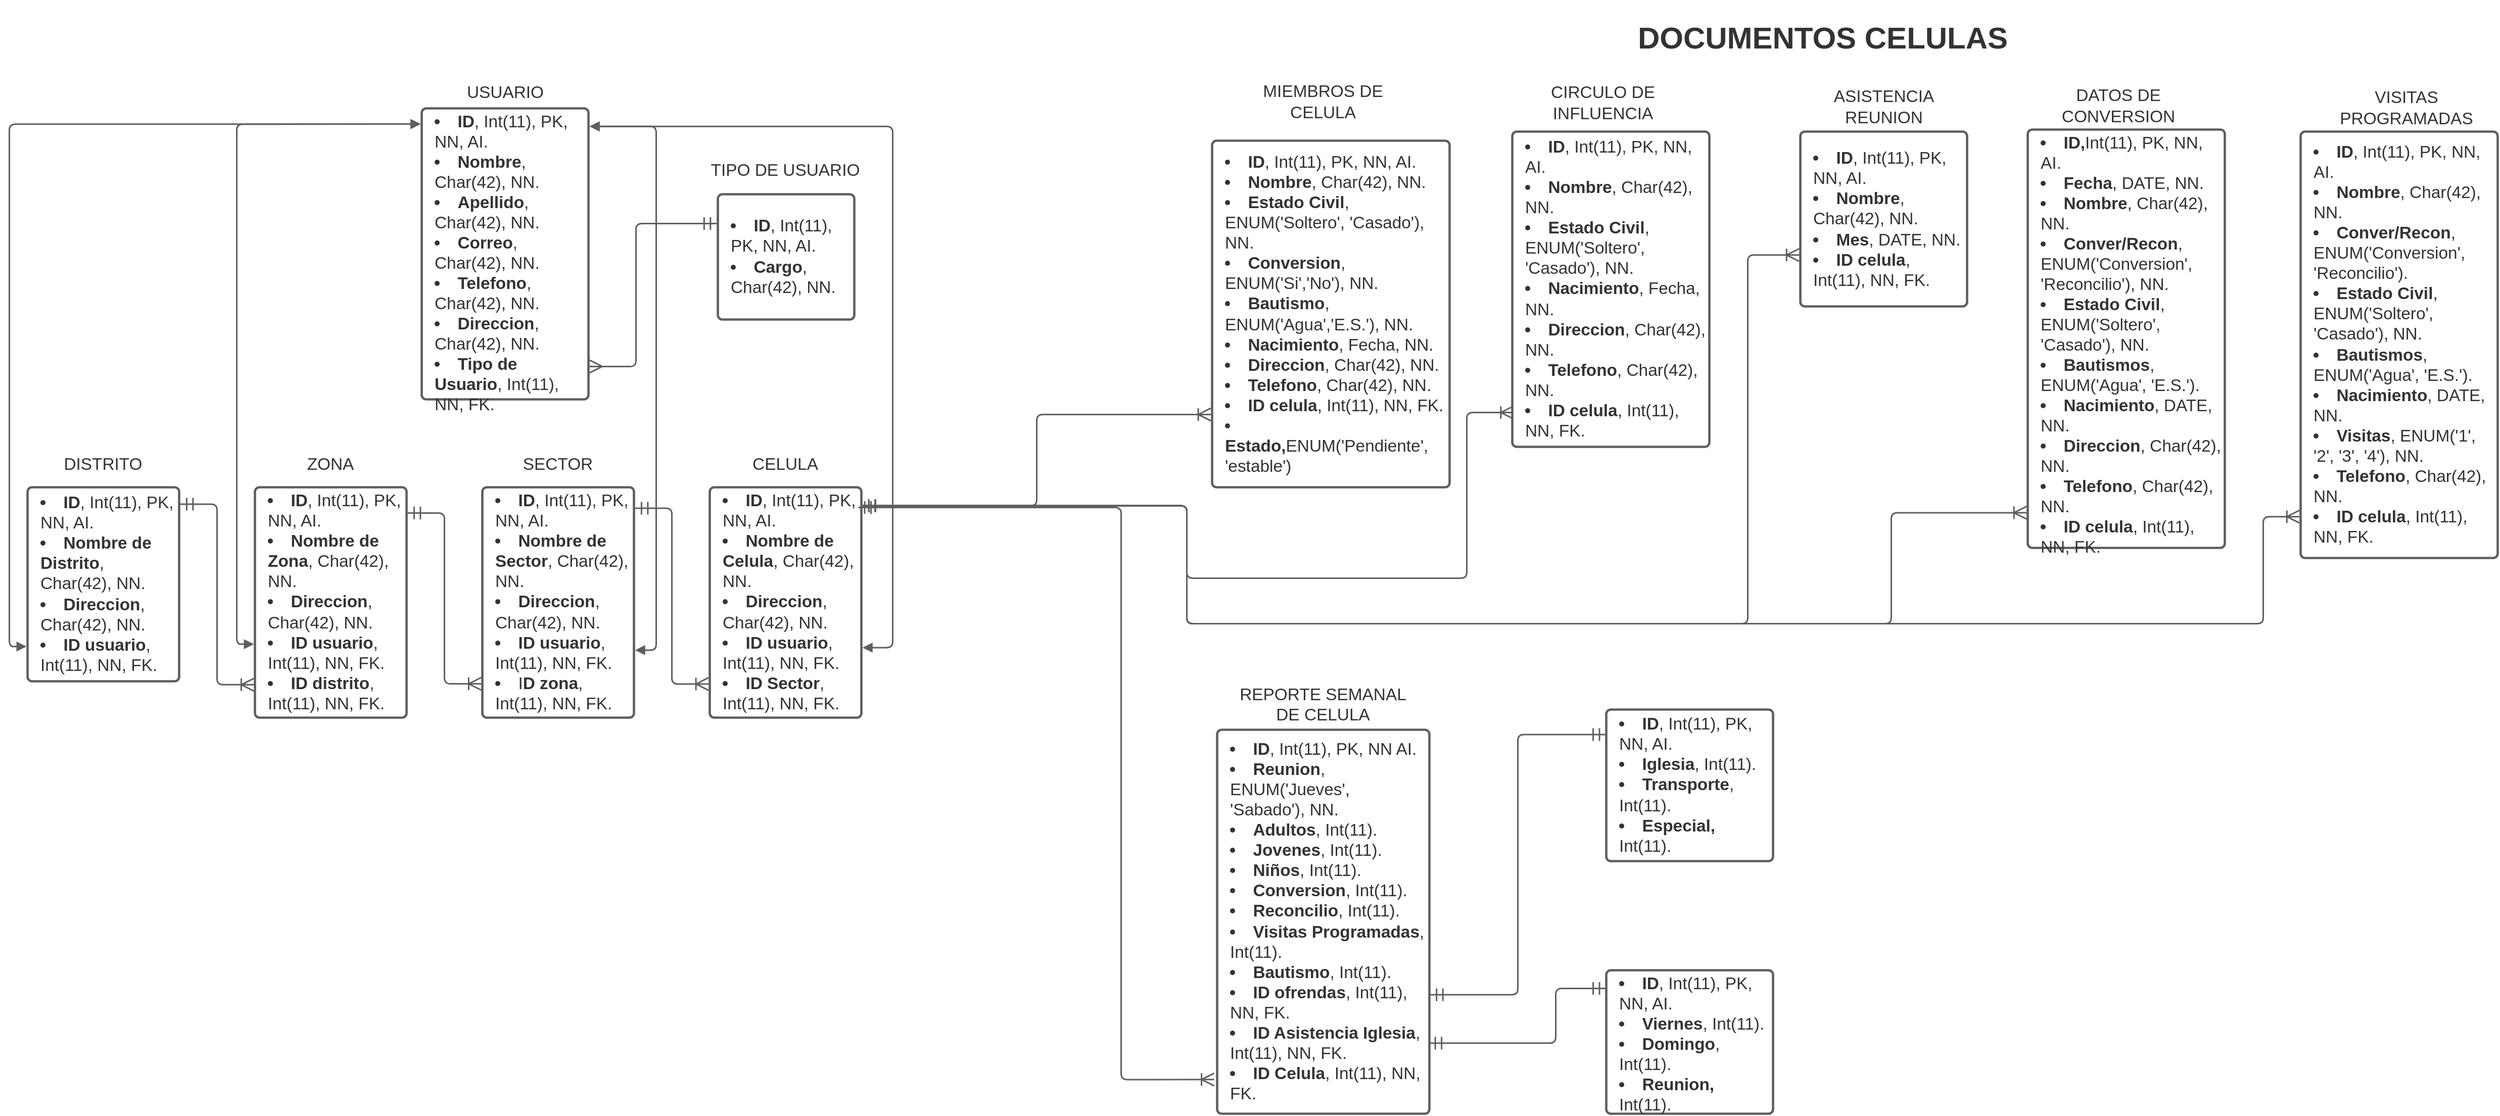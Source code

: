 <mxfile version="17.3.0" type="github" pages="2">
  <diagram id="5V57vhzmCOw08JQ088Q4" name="entidad-relacion">
    <mxGraphModel dx="1378" dy="1919" grid="1" gridSize="10" guides="1" tooltips="1" connect="1" arrows="1" fold="1" page="1" pageScale="1" pageWidth="827" pageHeight="1169" math="0" shadow="0">
      <root>
        <mxCell id="0" />
        <mxCell id="1" parent="0" />
        <UserObject label="&lt;ul style=&quot;margin: 0px; padding-left: 10px;list-style-position: inside; list-style-type:disc&quot;&gt;&lt;li style=&quot;text-align:left;color:#333333;font-size:16.7px;&quot;&gt;&lt;span style=&quot;margin-left: 0px;margin-top: -2px;&quot;&gt;&lt;span style=&quot;font-size:16.7px;color:#333333;font-weight: bold;&quot;&gt;ID&lt;/span&gt;&lt;span style=&quot;font-size:16.7px;color:#333333;&quot;&gt;, Int(11), PK, NN, AI.&lt;/span&gt;&lt;/span&gt;&lt;/li&gt;&lt;li style=&quot;text-align:left;color:#333333;font-size:16.7px;&quot;&gt;&lt;span style=&quot;margin-left: 0px;margin-top: -2px;&quot;&gt;&lt;span style=&quot;font-size:16.7px;color:#333333;&quot;&gt;&lt;span style=&quot;font-size:16.7px;color:#333333;font-weight: bold;&quot;&gt;Nombre&lt;/span&gt;, Char(42), NN.&lt;/span&gt;&lt;/span&gt;&lt;/li&gt;&lt;li style=&quot;text-align:left;color:#333333;font-size:16.7px;&quot;&gt;&lt;span style=&quot;margin-left: 0px;margin-top: -2px;&quot;&gt;&lt;span style=&quot;font-size:16.7px;color:#333333;&quot;&gt;&lt;span style=&quot;font-size:16.7px;color:#333333;font-weight: bold;&quot;&gt;Apellido&lt;/span&gt;, Char(42), NN.&lt;/span&gt;&lt;/span&gt;&lt;/li&gt;&lt;li style=&quot;text-align:left;color:#333333;font-size:16.7px;&quot;&gt;&lt;span style=&quot;margin-left: 0px;margin-top: -2px;&quot;&gt;&lt;span style=&quot;font-size:16.7px;color:#333333;&quot;&gt;&lt;span style=&quot;font-size:16.7px;color:#333333;font-weight: bold;&quot;&gt;Correo&lt;/span&gt;, Char(42), NN.&lt;/span&gt;&lt;/span&gt;&lt;/li&gt;&lt;li style=&quot;text-align:left;color:#333333;font-size:16.7px;&quot;&gt;&lt;span style=&quot;margin-left: 0px;margin-top: -2px;&quot;&gt;&lt;span style=&quot;font-size:16.7px;color:#333333;&quot;&gt;&lt;span style=&quot;font-size:16.7px;color:#333333;font-weight: bold;&quot;&gt;Telefono&lt;/span&gt;, Char(42), NN.&lt;/span&gt;&lt;/span&gt;&lt;/li&gt;&lt;li style=&quot;text-align:left;color:#333333;font-size:16.7px;&quot;&gt;&lt;span style=&quot;margin-left: 0px;margin-top: -2px;&quot;&gt;&lt;span style=&quot;font-size:16.7px;color:#333333;&quot;&gt;&lt;span style=&quot;font-size:16.7px;color:#333333;font-weight: bold;&quot;&gt;Direccion&lt;/span&gt;, Char(42), NN.&lt;/span&gt;&lt;/span&gt;&lt;/li&gt;&lt;li style=&quot;text-align:left;color:#333333;font-size:16.7px;&quot;&gt;&lt;span style=&quot;margin-left: 0px;margin-top: -2px;&quot;&gt;&lt;span style=&quot;font-size:16.7px;color:#333333;&quot;&gt;&lt;span style=&quot;font-size:16.7px;color:#333333;font-weight: bold;&quot;&gt;Tipo de Usuario&lt;/span&gt;, Int(11), NN, FK.&lt;/span&gt;&lt;/span&gt;&lt;/li&gt;&lt;/ul&gt;" lucidchartObjectId="82R5v5Y6nEMr" id="hVVVExCG_ycvUPT3CRaz-2">
          <mxCell style="html=1;overflow=block;blockSpacing=1;whiteSpace=wrap;fontSize=13;spacing=3.8;strokeColor=#5e5e5e;strokeOpacity=100;rounded=1;absoluteArcSize=1;arcSize=9;strokeWidth=2.3;" parent="1" vertex="1">
            <mxGeometry x="508" y="45" width="165" height="288" as="geometry" />
          </mxCell>
        </UserObject>
        <UserObject label="USUARIO" lucidchartObjectId="qjS5tmdfZZHY" id="hVVVExCG_ycvUPT3CRaz-3">
          <mxCell style="html=1;overflow=block;blockSpacing=1;whiteSpace=wrap;fontSize=16.7;fontColor=#333333;align=center;spacing=3.8;strokeOpacity=0;fillOpacity=0;rounded=1;absoluteArcSize=1;arcSize=9;fillColor=#ffffff;strokeWidth=2.3;" parent="1" vertex="1">
            <mxGeometry x="501" y="7" width="180" height="45" as="geometry" />
          </mxCell>
        </UserObject>
        <UserObject label="&lt;ul style=&quot;margin: 0px; padding-left: 10px;list-style-position: inside; list-style-type:disc&quot;&gt;&lt;li style=&quot;text-align:left;color:#333333;font-size:16.7px;&quot;&gt;&lt;span style=&quot;margin-left: 0px;margin-top: -2px;&quot;&gt;&lt;span style=&quot;font-size:16.7px;color:#333333;font-weight: bold;&quot;&gt;ID&lt;/span&gt;&lt;span style=&quot;font-size:16.7px;color:#333333;&quot;&gt;, Int(11), PK, NN, AI.&lt;/span&gt;&lt;/span&gt;&lt;/li&gt;&lt;li style=&quot;text-align:left;color:#333333;font-size:16.7px;&quot;&gt;&lt;span style=&quot;margin-left: 0px;margin-top: -2px;&quot;&gt;&lt;span style=&quot;font-size:16.7px;color:#333333;&quot;&gt;&lt;span style=&quot;font-size:16.7px;color:#333333;font-weight: bold;&quot;&gt;Cargo&lt;/span&gt;, Char(42), NN.&lt;/span&gt;&lt;/span&gt;&lt;/li&gt;&lt;/ul&gt;" lucidchartObjectId="BkS5BK4X9ih0" id="hVVVExCG_ycvUPT3CRaz-4">
          <mxCell style="html=1;overflow=block;blockSpacing=1;whiteSpace=wrap;fontSize=13;spacing=3.8;strokeColor=#5e5e5e;strokeOpacity=100;rounded=1;absoluteArcSize=1;arcSize=9;strokeWidth=2.3;" parent="1" vertex="1">
            <mxGeometry x="801" y="130" width="135" height="124" as="geometry" />
          </mxCell>
        </UserObject>
        <UserObject label="" lucidchartObjectId="PoS5vKJQFFGj" id="hVVVExCG_ycvUPT3CRaz-5">
          <mxCell style="html=1;jettySize=18;whiteSpace=wrap;overflow=block;blockSpacing=1;fontSize=13;strokeColor=#5E5E5E;strokeWidth=1.5;rounded=1;arcSize=12;edgeStyle=orthogonalEdgeStyle;startArrow=ERmany;startSize=10;endArrow=ERmandOne;endSize=10;exitX=1.007;exitY=0.887;exitPerimeter=0;entryX=-0.008;entryY=0.234;entryPerimeter=0;" parent="1" source="hVVVExCG_ycvUPT3CRaz-2" target="hVVVExCG_ycvUPT3CRaz-4" edge="1">
            <mxGeometry width="100" height="100" relative="1" as="geometry">
              <Array as="points">
                <mxPoint x="720" y="300" />
                <mxPoint x="720" y="159" />
              </Array>
            </mxGeometry>
          </mxCell>
        </UserObject>
        <UserObject label="TIPO DE USUARIO" lucidchartObjectId="dpS5ng57Gb1t" id="hVVVExCG_ycvUPT3CRaz-6">
          <mxCell style="html=1;overflow=block;blockSpacing=1;whiteSpace=wrap;fontSize=16.7;fontColor=#333333;align=center;spacing=3.8;strokeOpacity=0;fillOpacity=0;rounded=1;absoluteArcSize=1;arcSize=9;fillColor=#ffffff;strokeWidth=2.3;" parent="1" vertex="1">
            <mxGeometry x="778" y="83" width="180" height="48" as="geometry" />
          </mxCell>
        </UserObject>
        <UserObject label="&lt;ul style=&quot;margin: 0px; padding-left: 10px;list-style-position: inside; list-style-type:disc&quot;&gt;&lt;li style=&quot;text-align:left;color:#333333;font-size:16.7px;&quot;&gt;&lt;span style=&quot;margin-left: 0px;margin-top: -2px;&quot;&gt;&lt;span style=&quot;font-size:16.7px;color:#333333;font-weight: bold;&quot;&gt;ID&lt;/span&gt;&lt;span style=&quot;font-size:16.7px;color:#333333;&quot;&gt;, Int(11), PK, NN, AI.&lt;/span&gt;&lt;/span&gt;&lt;/li&gt;&lt;li style=&quot;text-align:left;color:#333333;font-size:16.7px;&quot;&gt;&lt;span style=&quot;margin-left: 0px;margin-top: -2px;&quot;&gt;&lt;span style=&quot;font-size:16.7px;color:#333333;&quot;&gt;&lt;span style=&quot;font-size:16.7px;color:#333333;font-weight: bold;&quot;&gt;Nombre de Distrito&lt;/span&gt;, Char(42), NN.&lt;/span&gt;&lt;/span&gt;&lt;/li&gt;&lt;li style=&quot;text-align:left;color:#333333;font-size:16.7px;&quot;&gt;&lt;span style=&quot;margin-left: 0px;margin-top: -2px;&quot;&gt;&lt;span style=&quot;font-size:16.7px;color:#333333;&quot;&gt;&lt;span style=&quot;font-size:16.7px;color:#333333;font-weight: bold;&quot;&gt;Direccion&lt;/span&gt;, Char(42), NN.&lt;/span&gt;&lt;/span&gt;&lt;/li&gt;&lt;li style=&quot;text-align:left;color:#333333;font-size:16.7px;&quot;&gt;&lt;span style=&quot;margin-left: 0px;margin-top: -2px;&quot;&gt;&lt;span style=&quot;font-size:16.7px;color:#333333;&quot;&gt;&lt;span style=&quot;font-size:16.7px;color:#333333;font-weight: bold;&quot;&gt;ID usuario&lt;/span&gt;, Int(11), NN, FK.&lt;/span&gt;&lt;/span&gt;&lt;/li&gt;&lt;/ul&gt;" lucidchartObjectId="DsS5bMqgoHQG" id="hVVVExCG_ycvUPT3CRaz-7">
          <mxCell style="html=1;overflow=block;blockSpacing=1;whiteSpace=wrap;fontSize=13;spacing=3.8;strokeColor=#5e5e5e;strokeOpacity=100;rounded=1;absoluteArcSize=1;arcSize=9;strokeWidth=2.3;" parent="1" vertex="1">
            <mxGeometry x="118" y="420" width="150" height="192" as="geometry" />
          </mxCell>
        </UserObject>
        <UserObject label="&lt;ul style=&quot;margin: 0px; padding-left: 10px;list-style-position: inside; list-style-type:disc&quot;&gt;&lt;li style=&quot;text-align:left;color:#333333;font-size:16.7px;&quot;&gt;&lt;span style=&quot;margin-left: 0px;margin-top: -2px;&quot;&gt;&lt;span style=&quot;font-size:16.7px;color:#333333;font-weight: bold;&quot;&gt;ID&lt;/span&gt;&lt;span style=&quot;font-size:16.7px;color:#333333;&quot;&gt;, Int(11), PK, NN, AI.&lt;/span&gt;&lt;/span&gt;&lt;/li&gt;&lt;li style=&quot;text-align:left;color:#333333;font-size:16.7px;&quot;&gt;&lt;span style=&quot;margin-left: 0px;margin-top: -2px;&quot;&gt;&lt;span style=&quot;font-size:16.7px;color:#333333;&quot;&gt;&lt;span style=&quot;font-size:16.7px;color:#333333;font-weight: bold;&quot;&gt;Nombre de Zona&lt;/span&gt;, Char(42), NN.&lt;/span&gt;&lt;/span&gt;&lt;/li&gt;&lt;li style=&quot;text-align:left;color:#333333;font-size:16.7px;&quot;&gt;&lt;span style=&quot;margin-left: 0px;margin-top: -2px;&quot;&gt;&lt;span style=&quot;font-size:16.7px;color:#333333;&quot;&gt;&lt;span style=&quot;font-size:16.7px;color:#333333;font-weight: bold;&quot;&gt;Direccion&lt;/span&gt;, Char(42), NN.&lt;/span&gt;&lt;/span&gt;&lt;/li&gt;&lt;li style=&quot;text-align:left;color:#333333;font-size:16.7px;&quot;&gt;&lt;span style=&quot;margin-left: 0px;margin-top: -2px;&quot;&gt;&lt;span style=&quot;font-size:16.7px;color:#333333;&quot;&gt;&lt;span style=&quot;font-size:16.7px;color:#333333;font-weight: bold;&quot;&gt;ID usuario&lt;/span&gt;, Int(11), NN, FK.&lt;/span&gt;&lt;/span&gt;&lt;/li&gt;&lt;li style=&quot;text-align:left;color:#333333;font-size:16.7px;&quot;&gt;&lt;span style=&quot;margin-left: 0px;margin-top: -2px;&quot;&gt;&lt;span style=&quot;font-size:16.7px;color:#333333;&quot;&gt;&lt;span style=&quot;font-size:16.7px;color:#333333;font-weight: bold;&quot;&gt;ID distrito&lt;/span&gt;, Int(11), NN, FK.&lt;/span&gt;&lt;/span&gt;&lt;/li&gt;&lt;/ul&gt;" lucidchartObjectId="GsS5qm4cpJs9" id="hVVVExCG_ycvUPT3CRaz-8">
          <mxCell style="html=1;overflow=block;blockSpacing=1;whiteSpace=wrap;fontSize=13;spacing=3.8;strokeColor=#5e5e5e;strokeOpacity=100;rounded=1;absoluteArcSize=1;arcSize=9;strokeWidth=2.3;" parent="1" vertex="1">
            <mxGeometry x="343" y="420" width="150" height="228" as="geometry" />
          </mxCell>
        </UserObject>
        <UserObject label="DISTRITO" lucidchartObjectId="WsS5c-uOvpQ1" id="hVVVExCG_ycvUPT3CRaz-9">
          <mxCell style="html=1;overflow=block;blockSpacing=1;whiteSpace=wrap;fontSize=16.7;fontColor=#333333;align=center;spacing=3.8;strokeOpacity=0;fillOpacity=0;rounded=1;absoluteArcSize=1;arcSize=9;fillColor=#ffffff;strokeWidth=2.3;" parent="1" vertex="1">
            <mxGeometry x="103" y="375" width="180" height="45" as="geometry" />
          </mxCell>
        </UserObject>
        <UserObject label="ZONA" lucidchartObjectId="_sS5B_wUu1G-" id="hVVVExCG_ycvUPT3CRaz-10">
          <mxCell style="html=1;overflow=block;blockSpacing=1;whiteSpace=wrap;fontSize=16.7;fontColor=#333333;align=center;spacing=3.8;strokeOpacity=0;fillOpacity=0;rounded=1;absoluteArcSize=1;arcSize=9;fillColor=#ffffff;strokeWidth=2.3;" parent="1" vertex="1">
            <mxGeometry x="328" y="375" width="180" height="45" as="geometry" />
          </mxCell>
        </UserObject>
        <UserObject label="&lt;ul style=&quot;margin: 0px; padding-left: 10px;list-style-position: inside; list-style-type:disc&quot;&gt;&lt;li style=&quot;text-align:left;color:#333333;font-size:16.7px;&quot;&gt;&lt;span style=&quot;margin-left: 0px;margin-top: -2px;&quot;&gt;&lt;span style=&quot;font-size:16.7px;color:#333333;font-weight: bold;&quot;&gt;ID&lt;/span&gt;&lt;span style=&quot;font-size:16.7px;color:#333333;&quot;&gt;, Int(11), PK, NN, AI.&lt;/span&gt;&lt;/span&gt;&lt;/li&gt;&lt;li style=&quot;text-align:left;color:#333333;font-size:16.7px;&quot;&gt;&lt;span style=&quot;margin-left: 0px;margin-top: -2px;&quot;&gt;&lt;span style=&quot;font-size:16.7px;color:#333333;&quot;&gt;&lt;span style=&quot;font-size:16.7px;color:#333333;font-weight: bold;&quot;&gt;Nombre de Sector&lt;/span&gt;, Char(42), NN.&lt;/span&gt;&lt;/span&gt;&lt;/li&gt;&lt;li style=&quot;text-align:left;color:#333333;font-size:16.7px;&quot;&gt;&lt;span style=&quot;margin-left: 0px;margin-top: -2px;&quot;&gt;&lt;span style=&quot;font-size:16.7px;color:#333333;&quot;&gt;&lt;span style=&quot;font-size:16.7px;color:#333333;font-weight: bold;&quot;&gt;Direccion&lt;/span&gt;, Char(42), NN.&lt;/span&gt;&lt;/span&gt;&lt;/li&gt;&lt;li style=&quot;text-align:left;color:#333333;font-size:16.7px;&quot;&gt;&lt;span style=&quot;margin-left: 0px;margin-top: -2px;&quot;&gt;&lt;span style=&quot;font-size:16.7px;color:#333333;&quot;&gt;&lt;span style=&quot;font-size:16.7px;color:#333333;font-weight: bold;&quot;&gt;ID usuario&lt;/span&gt;, Int(11), NN, FK.&lt;/span&gt;&lt;/span&gt;&lt;/li&gt;&lt;li style=&quot;text-align:left;color:#333333;font-size:16.7px;&quot;&gt;&lt;span style=&quot;margin-left: 0px;margin-top: -2px;&quot;&gt;&lt;span style=&quot;font-size:16.7px;color:#333333;&quot;&gt;&lt;span style=&quot;font-size:16.7px;color:#333333;&quot;&gt;I&lt;/span&gt;&lt;span style=&quot;font-size:16.7px;color:#333333;font-weight: bold;&quot;&gt;D zona&lt;/span&gt;, Int(11), NN, FK.&lt;/span&gt;&lt;/span&gt;&lt;/li&gt;&lt;/ul&gt;" lucidchartObjectId="ntS5eAR_kkg8" id="hVVVExCG_ycvUPT3CRaz-11">
          <mxCell style="html=1;overflow=block;blockSpacing=1;whiteSpace=wrap;fontSize=13;spacing=3.8;strokeColor=#5e5e5e;strokeOpacity=100;rounded=1;absoluteArcSize=1;arcSize=9;strokeWidth=2.3;" parent="1" vertex="1">
            <mxGeometry x="568" y="420" width="150" height="228" as="geometry" />
          </mxCell>
        </UserObject>
        <UserObject label="SECTOR" lucidchartObjectId="0tS5DzOwYZir" id="hVVVExCG_ycvUPT3CRaz-12">
          <mxCell style="html=1;overflow=block;blockSpacing=1;whiteSpace=wrap;fontSize=16.7;fontColor=#333333;align=center;spacing=3.8;strokeOpacity=0;fillOpacity=0;rounded=1;absoluteArcSize=1;arcSize=9;fillColor=#ffffff;strokeWidth=2.3;" parent="1" vertex="1">
            <mxGeometry x="553" y="375" width="180" height="45" as="geometry" />
          </mxCell>
        </UserObject>
        <UserObject label="&lt;ul style=&quot;margin: 0px; padding-left: 10px;list-style-position: inside; list-style-type:disc&quot;&gt;&lt;li style=&quot;text-align:left;color:#333333;font-size:16.7px;&quot;&gt;&lt;span style=&quot;margin-left: 0px;margin-top: -2px;&quot;&gt;&lt;span style=&quot;font-size:16.7px;color:#333333;font-weight: bold;&quot;&gt;ID&lt;/span&gt;&lt;span style=&quot;font-size:16.7px;color:#333333;&quot;&gt;, Int(11), PK, NN, AI.&lt;/span&gt;&lt;/span&gt;&lt;/li&gt;&lt;li style=&quot;text-align:left;color:#333333;font-size:16.7px;&quot;&gt;&lt;span style=&quot;margin-left: 0px;margin-top: -2px;&quot;&gt;&lt;span style=&quot;font-size:16.7px;color:#333333;&quot;&gt;&lt;span style=&quot;font-size:16.7px;color:#333333;font-weight: bold;&quot;&gt;Nombre de Celula&lt;/span&gt;, Char(42), NN.&lt;/span&gt;&lt;/span&gt;&lt;/li&gt;&lt;li style=&quot;text-align:left;color:#333333;font-size:16.7px;&quot;&gt;&lt;span style=&quot;margin-left: 0px;margin-top: -2px;&quot;&gt;&lt;span style=&quot;font-size:16.7px;color:#333333;&quot;&gt;&lt;span style=&quot;font-size:16.7px;color:#333333;font-weight: bold;&quot;&gt;Direccion&lt;/span&gt;, Char(42), NN.&lt;/span&gt;&lt;/span&gt;&lt;/li&gt;&lt;li style=&quot;text-align:left;color:#333333;font-size:16.7px;&quot;&gt;&lt;span style=&quot;margin-left: 0px;margin-top: -2px;&quot;&gt;&lt;span style=&quot;font-size:16.7px;color:#333333;&quot;&gt;&lt;span style=&quot;font-size:16.7px;color:#333333;font-weight: bold;&quot;&gt;ID usuario&lt;/span&gt;, Int(11), NN, FK.&lt;/span&gt;&lt;/span&gt;&lt;/li&gt;&lt;li style=&quot;text-align:left;color:#333333;font-size:16.7px;&quot;&gt;&lt;span style=&quot;margin-left: 0px;margin-top: -2px;&quot;&gt;&lt;span style=&quot;font-size:16.7px;color:#333333;&quot;&gt;&lt;span style=&quot;font-size:16.7px;color:#333333;font-weight: bold;&quot;&gt;ID Sector&lt;/span&gt;, Int(11), NN, FK.&lt;/span&gt;&lt;/span&gt;&lt;/li&gt;&lt;/ul&gt;" lucidchartObjectId="duS5OvGpFjz5" id="hVVVExCG_ycvUPT3CRaz-13">
          <mxCell style="html=1;overflow=block;blockSpacing=1;whiteSpace=wrap;fontSize=13;spacing=3.8;strokeColor=#5e5e5e;strokeOpacity=100;rounded=1;absoluteArcSize=1;arcSize=9;strokeWidth=2.3;" parent="1" vertex="1">
            <mxGeometry x="793" y="420" width="150" height="228" as="geometry" />
          </mxCell>
        </UserObject>
        <UserObject label="CELULA" lucidchartObjectId="muS5HW5V1hs6" id="hVVVExCG_ycvUPT3CRaz-14">
          <mxCell style="html=1;overflow=block;blockSpacing=1;whiteSpace=wrap;fontSize=16.7;fontColor=#333333;align=center;spacing=3.8;strokeOpacity=0;fillOpacity=0;rounded=1;absoluteArcSize=1;arcSize=9;fillColor=#ffffff;strokeWidth=2.3;" parent="1" vertex="1">
            <mxGeometry x="778" y="375" width="180" height="45" as="geometry" />
          </mxCell>
        </UserObject>
        <UserObject label="" lucidchartObjectId="jES5g3Nga3S5" id="hVVVExCG_ycvUPT3CRaz-15">
          <mxCell style="html=1;jettySize=18;whiteSpace=wrap;overflow=block;blockSpacing=1;fontSize=13;strokeColor=#5E5E5E;strokeWidth=1.5;rounded=1;arcSize=12;edgeStyle=orthogonalEdgeStyle;startArrow=block;startFill=1;endArrow=block;endFill=1;exitX=-0.007;exitY=0.821;exitPerimeter=0;entryX=-0.007;entryY=0.054;entryPerimeter=0;" parent="1" source="hVVVExCG_ycvUPT3CRaz-7" target="hVVVExCG_ycvUPT3CRaz-2" edge="1">
            <mxGeometry width="100" height="100" relative="1" as="geometry">
              <Array as="points">
                <mxPoint x="100" y="578" />
                <mxPoint x="100" y="61" />
              </Array>
            </mxGeometry>
          </mxCell>
        </UserObject>
        <UserObject label="" lucidchartObjectId="xFS5GqGM_.Y_" id="hVVVExCG_ycvUPT3CRaz-16">
          <mxCell style="html=1;jettySize=18;whiteSpace=wrap;overflow=block;blockSpacing=1;fontSize=13;strokeColor=#5E5E5E;strokeWidth=1.5;rounded=1;arcSize=12;edgeStyle=orthogonalEdgeStyle;startArrow=block;startFill=1;endArrow=block;endFill=1;exitX=-0.007;exitY=0.681;exitPerimeter=0;entryX=-0.007;entryY=0.054;entryPerimeter=0;" parent="1" source="hVVVExCG_ycvUPT3CRaz-8" target="hVVVExCG_ycvUPT3CRaz-2" edge="1">
            <mxGeometry width="100" height="100" relative="1" as="geometry">
              <Array as="points">
                <mxPoint x="325" y="575" />
                <mxPoint x="325" y="61" />
              </Array>
            </mxGeometry>
          </mxCell>
        </UserObject>
        <UserObject label="" lucidchartObjectId="0GS5aTeJqF3n" id="hVVVExCG_ycvUPT3CRaz-17">
          <mxCell style="html=1;jettySize=18;whiteSpace=wrap;overflow=block;blockSpacing=1;fontSize=13;strokeColor=#5E5E5E;strokeWidth=1.5;rounded=1;arcSize=12;edgeStyle=orthogonalEdgeStyle;startArrow=block;startFill=1;endArrow=block;endFill=1;exitX=1.008;exitY=0.707;exitPerimeter=0;entryX=1.007;entryY=0.062;entryPerimeter=0;" parent="1" source="hVVVExCG_ycvUPT3CRaz-11" target="hVVVExCG_ycvUPT3CRaz-2" edge="1">
            <mxGeometry width="100" height="100" relative="1" as="geometry">
              <Array as="points">
                <mxPoint x="740" y="581" />
                <mxPoint x="740" y="63" />
              </Array>
            </mxGeometry>
          </mxCell>
        </UserObject>
        <UserObject label="" lucidchartObjectId="9HS5nQN5cFxQ" id="hVVVExCG_ycvUPT3CRaz-18">
          <mxCell style="html=1;jettySize=18;whiteSpace=wrap;overflow=block;blockSpacing=1;fontSize=13;strokeColor=#5E5E5E;strokeWidth=1.5;rounded=1;arcSize=12;edgeStyle=orthogonalEdgeStyle;startArrow=block;startFill=1;endArrow=block;endFill=1;exitX=1.008;exitY=0.696;exitPerimeter=0;entryX=1.007;entryY=0.062;entryPerimeter=0;" parent="1" source="hVVVExCG_ycvUPT3CRaz-13" target="hVVVExCG_ycvUPT3CRaz-2" edge="1">
            <mxGeometry width="100" height="100" relative="1" as="geometry">
              <Array as="points">
                <mxPoint x="974" y="579" />
                <mxPoint x="974" y="63" />
              </Array>
            </mxGeometry>
          </mxCell>
        </UserObject>
        <UserObject label="" lucidchartObjectId="iNS5FCsrRyf~" id="hVVVExCG_ycvUPT3CRaz-19">
          <mxCell style="html=1;jettySize=18;whiteSpace=wrap;overflow=block;blockSpacing=1;fontSize=13;strokeColor=#5E5E5E;strokeWidth=1.5;rounded=1;arcSize=12;edgeStyle=orthogonalEdgeStyle;startArrow=ERmandOne;startSize=10;endArrow=ERoneToMany;endSize=10;exitX=1.008;exitY=0.087;exitPerimeter=0;entryX=-0.007;entryY=0.857;entryPerimeter=0;" parent="1" source="hVVVExCG_ycvUPT3CRaz-7" target="hVVVExCG_ycvUPT3CRaz-8" edge="1">
            <mxGeometry width="100" height="100" relative="1" as="geometry">
              <Array as="points" />
            </mxGeometry>
          </mxCell>
        </UserObject>
        <UserObject label="" lucidchartObjectId="rNS5x-lfrkO8" id="hVVVExCG_ycvUPT3CRaz-20">
          <mxCell style="html=1;jettySize=18;whiteSpace=wrap;overflow=block;blockSpacing=1;fontSize=13;strokeColor=#5E5E5E;strokeWidth=1.5;rounded=1;arcSize=12;edgeStyle=orthogonalEdgeStyle;startArrow=ERmandOne;startSize=10;endArrow=ERoneToMany;endSize=10;exitX=1.008;exitY=0.112;exitPerimeter=0;entryX=-0.007;entryY=0.853;entryPerimeter=0;" parent="1" source="hVVVExCG_ycvUPT3CRaz-8" target="hVVVExCG_ycvUPT3CRaz-11" edge="1">
            <mxGeometry width="100" height="100" relative="1" as="geometry">
              <Array as="points" />
            </mxGeometry>
          </mxCell>
        </UserObject>
        <UserObject label="" lucidchartObjectId="yNS5OGtcH84g" id="hVVVExCG_ycvUPT3CRaz-21">
          <mxCell style="html=1;jettySize=18;whiteSpace=wrap;overflow=block;blockSpacing=1;fontSize=13;strokeColor=#5E5E5E;strokeWidth=1.5;rounded=1;arcSize=12;edgeStyle=orthogonalEdgeStyle;startArrow=ERmandOne;startSize=10;endArrow=ERoneToMany;endSize=10;exitX=1.008;exitY=0.091;exitPerimeter=0;entryX=-0.008;entryY=0.854;entryPerimeter=0;" parent="1" source="hVVVExCG_ycvUPT3CRaz-11" target="hVVVExCG_ycvUPT3CRaz-13" edge="1">
            <mxGeometry width="100" height="100" relative="1" as="geometry">
              <Array as="points" />
            </mxGeometry>
          </mxCell>
        </UserObject>
        <UserObject label="&lt;ul style=&quot;margin: 0px; padding-left: 10px;list-style-position: inside; list-style-type:disc&quot;&gt;&lt;li style=&quot;text-align:left;color:#333333;font-size:16.7px;&quot;&gt;&lt;span style=&quot;margin-left: 0px;margin-top: -2px;&quot;&gt;&lt;span style=&quot;font-size:16.7px;color:#333333;font-weight: bold;&quot;&gt;ID&lt;/span&gt;&lt;span style=&quot;font-size:16.7px;color:#333333;&quot;&gt;, Int(11), PK, NN, AI.&lt;/span&gt;&lt;/span&gt;&lt;/li&gt;&lt;li style=&quot;text-align:left;color:#333333;font-size:16.7px;&quot;&gt;&lt;span style=&quot;margin-left: 0px;margin-top: -2px;&quot;&gt;&lt;span style=&quot;font-size:16.7px;color:#333333;&quot;&gt;&lt;span style=&quot;font-size:16.7px;color:#333333;font-weight: bold;&quot;&gt;Nombre&lt;/span&gt;, Char(42), NN.&lt;/span&gt;&lt;/span&gt;&lt;/li&gt;&lt;li style=&quot;text-align:left;color:#333333;font-size:16.7px;&quot;&gt;&lt;span style=&quot;margin-left: 0px;margin-top: -2px;&quot;&gt;&lt;span style=&quot;font-size:16.7px;color:#333333;&quot;&gt;&lt;span style=&quot;font-size:16.7px;color:#333333;font-weight: bold;&quot;&gt;Estado Civil&lt;/span&gt;, ENUM(&#39;Soltero&#39;, &#39;Casado&#39;), NN.&lt;/span&gt;&lt;/span&gt;&lt;/li&gt;&lt;li style=&quot;text-align:left;color:#333333;font-size:16.7px;&quot;&gt;&lt;span style=&quot;margin-left: 0px;margin-top: -2px;&quot;&gt;&lt;span style=&quot;font-size:16.7px;color:#333333;&quot;&gt;&lt;span style=&quot;font-size:16.7px;color:#333333;font-weight: bold;&quot;&gt;Conversion&lt;/span&gt;, ENUM(&#39;Si&#39;,&#39;No&#39;), NN.&lt;/span&gt;&lt;/span&gt;&lt;/li&gt;&lt;li style=&quot;text-align:left;color:#333333;font-size:16.7px;&quot;&gt;&lt;span style=&quot;margin-left: 0px;margin-top: -2px;&quot;&gt;&lt;span style=&quot;font-size:16.7px;color:#333333;&quot;&gt;&lt;span style=&quot;font-size:16.7px;color:#333333;font-weight: bold;&quot;&gt;Bautismo&lt;/span&gt;, ENUM(&#39;Agua&#39;,&#39;E.S.&#39;), NN.&lt;/span&gt;&lt;/span&gt;&lt;/li&gt;&lt;li style=&quot;text-align:left;color:#333333;font-size:16.7px;&quot;&gt;&lt;span style=&quot;margin-left: 0px;margin-top: -2px;&quot;&gt;&lt;span style=&quot;font-size:16.7px;color:#333333;&quot;&gt;&lt;span style=&quot;font-size:16.7px;color:#333333;font-weight: bold;&quot;&gt;Nacimiento&lt;/span&gt;, Fecha, NN.&lt;/span&gt;&lt;/span&gt;&lt;/li&gt;&lt;li style=&quot;text-align:left;color:#333333;font-size:16.7px;&quot;&gt;&lt;span style=&quot;margin-left: 0px;margin-top: -2px;&quot;&gt;&lt;span style=&quot;font-size:16.7px;color:#333333;&quot;&gt;&lt;span style=&quot;font-size:16.7px;color:#333333;font-weight: bold;&quot;&gt;Direccion&lt;/span&gt;, Char(42), NN.&lt;/span&gt;&lt;/span&gt;&lt;/li&gt;&lt;li style=&quot;text-align:left;color:#333333;font-size:16.7px;&quot;&gt;&lt;span style=&quot;margin-left: 0px;margin-top: -2px;&quot;&gt;&lt;span style=&quot;font-size:16.7px;color:#333333;&quot;&gt;&lt;span style=&quot;font-size:16.7px;color:#333333;font-weight: bold;&quot;&gt;Telefono&lt;/span&gt;, Char(42), NN.&lt;/span&gt;&lt;/span&gt;&lt;/li&gt;&lt;li style=&quot;text-align:left;color:#333333;font-size:16.7px;&quot;&gt;&lt;span style=&quot;margin-left: 0px;margin-top: -2px;&quot;&gt;&lt;span style=&quot;font-size:16.7px;color:#333333;&quot;&gt;&lt;span style=&quot;font-size:16.7px;color:#333333;font-weight: bold;&quot;&gt;ID celula&lt;/span&gt;, Int(11), NN, FK.&lt;/span&gt;&lt;/span&gt;&lt;/li&gt;&lt;li style=&quot;text-align:left;color:#333333;font-size:16.7px;&quot;&gt;&lt;span style=&quot;margin-left: 0px;margin-top: -2px;&quot;&gt;&lt;span style=&quot;font-size:16.7px;color:#333333;&quot;&gt;&lt;span style=&quot;font-size:16.7px;color:#333333;font-weight: bold;&quot;&gt;Estado,&lt;/span&gt;ENUM(&#39;Pendiente&#39;, &#39;estable&#39;)&lt;/span&gt;&lt;/span&gt;&lt;/li&gt;&lt;/ul&gt;" lucidchartObjectId="M2S5LgVkmGf-" id="hVVVExCG_ycvUPT3CRaz-22">
          <mxCell style="html=1;overflow=block;blockSpacing=1;whiteSpace=wrap;fontSize=13;spacing=3.8;strokeColor=#5e5e5e;strokeOpacity=100;rounded=1;absoluteArcSize=1;arcSize=9;strokeWidth=2.3;" parent="1" vertex="1">
            <mxGeometry x="1290" y="77" width="235" height="343" as="geometry" />
          </mxCell>
        </UserObject>
        <UserObject label="MIEMBROS DE CELULA" lucidchartObjectId="_HZ59CrG-kDr" id="hVVVExCG_ycvUPT3CRaz-23">
          <mxCell style="html=1;overflow=block;blockSpacing=1;whiteSpace=wrap;fontSize=16.7;fontColor=#333333;align=center;spacing=3.8;strokeOpacity=0;fillOpacity=0;rounded=1;absoluteArcSize=1;arcSize=9;fillColor=#ffffff;strokeWidth=2.3;" parent="1" vertex="1">
            <mxGeometry x="1310" y="15" width="180" height="48" as="geometry" />
          </mxCell>
        </UserObject>
        <UserObject label="" lucidchartObjectId="9IZ5y9N6FKIM" id="hVVVExCG_ycvUPT3CRaz-24">
          <mxCell style="html=1;jettySize=18;whiteSpace=wrap;overflow=block;blockSpacing=1;fontSize=13;strokeColor=#5E5E5E;strokeWidth=1.5;rounded=1;arcSize=12;edgeStyle=orthogonalEdgeStyle;startArrow=ERmandOne;startSize=10;endArrow=ERoneToMany;endSize=10;exitX=1.008;exitY=0.08;exitPerimeter=0;entryX=-0.005;entryY=0.79;entryPerimeter=0;" parent="1" source="hVVVExCG_ycvUPT3CRaz-13" target="hVVVExCG_ycvUPT3CRaz-22" edge="1">
            <mxGeometry width="100" height="100" relative="1" as="geometry">
              <Array as="points" />
            </mxGeometry>
          </mxCell>
        </UserObject>
        <UserObject label="DOCUMENTOS CELULAS" lucidchartObjectId="IOZ5YCxjKSTB" id="hVVVExCG_ycvUPT3CRaz-25">
          <mxCell style="html=1;overflow=block;blockSpacing=1;whiteSpace=wrap;fontSize=30;fontColor=#333333;fontStyle=1;align=center;spacing=3.8;strokeOpacity=0;fillOpacity=0;rounded=1;absoluteArcSize=1;arcSize=9;fillColor=#ffffff;strokeWidth=2.3;" parent="1" vertex="1">
            <mxGeometry x="1662" y="-60" width="465" height="70" as="geometry" />
          </mxCell>
        </UserObject>
        <UserObject label="&lt;ul style=&quot;margin: 0px; padding-left: 10px;list-style-position: inside; list-style-type:disc&quot;&gt;&lt;li style=&quot;text-align:left;color:#333333;font-size:16.7px;&quot;&gt;&lt;span style=&quot;margin-left: 0px;margin-top: -2px;&quot;&gt;&lt;span style=&quot;font-size:16.7px;color:#333333;font-weight: bold;&quot;&gt;ID&lt;/span&gt;&lt;span style=&quot;font-size:16.7px;color:#333333;&quot;&gt;, Int(11), PK, NN, AI.&lt;/span&gt;&lt;/span&gt;&lt;/li&gt;&lt;li style=&quot;text-align:left;color:#333333;font-size:16.7px;&quot;&gt;&lt;span style=&quot;margin-left: 0px;margin-top: -2px;&quot;&gt;&lt;span style=&quot;font-size:16.7px;color:#333333;&quot;&gt;&lt;span style=&quot;font-size:16.7px;color:#333333;font-weight: bold;&quot;&gt;Nombre&lt;/span&gt;, Char(42), NN.&lt;/span&gt;&lt;/span&gt;&lt;/li&gt;&lt;li style=&quot;text-align:left;color:#333333;font-size:16.7px;&quot;&gt;&lt;span style=&quot;margin-left: 0px;margin-top: -2px;&quot;&gt;&lt;span style=&quot;font-size:16.7px;color:#333333;&quot;&gt;&lt;span style=&quot;font-size:16.7px;color:#333333;font-weight: bold;&quot;&gt;Estado Civil&lt;/span&gt;, ENUM(&#39;Soltero&#39;, &#39;Casado&#39;), NN.&lt;/span&gt;&lt;/span&gt;&lt;/li&gt;&lt;li style=&quot;text-align:left;color:#333333;font-size:16.7px;&quot;&gt;&lt;span style=&quot;margin-left: 0px;margin-top: -2px;&quot;&gt;&lt;span style=&quot;font-size:16.7px;color:#333333;&quot;&gt;&lt;span style=&quot;font-size:16.7px;color:#333333;font-weight: bold;&quot;&gt;Nacimiento&lt;/span&gt;, Fecha, NN.&lt;/span&gt;&lt;/span&gt;&lt;/li&gt;&lt;li style=&quot;text-align:left;color:#333333;font-size:16.7px;&quot;&gt;&lt;span style=&quot;margin-left: 0px;margin-top: -2px;&quot;&gt;&lt;span style=&quot;font-size:16.7px;color:#333333;&quot;&gt;&lt;span style=&quot;font-size:16.7px;color:#333333;font-weight: bold;&quot;&gt;Direccion&lt;/span&gt;, Char(42), NN.&lt;/span&gt;&lt;/span&gt;&lt;/li&gt;&lt;li style=&quot;text-align:left;color:#333333;font-size:16.7px;&quot;&gt;&lt;span style=&quot;margin-left: 0px;margin-top: -2px;&quot;&gt;&lt;span style=&quot;font-size:16.7px;color:#333333;&quot;&gt;&lt;span style=&quot;font-size:16.7px;color:#333333;font-weight: bold;&quot;&gt;Telefono&lt;/span&gt;, Char(42), NN.&lt;/span&gt;&lt;/span&gt;&lt;/li&gt;&lt;li style=&quot;text-align:left;color:#333333;font-size:16.7px;&quot;&gt;&lt;span style=&quot;margin-left: 0px;margin-top: -2px;&quot;&gt;&lt;span style=&quot;font-size:16.7px;color:#333333;&quot;&gt;&lt;span style=&quot;font-size:16.7px;color:#333333;font-weight: bold;&quot;&gt;ID celula&lt;/span&gt;, Int(11), NN, FK.&lt;/span&gt;&lt;/span&gt;&lt;/li&gt;&lt;/ul&gt;" lucidchartObjectId="K7Z5dQxVVRpv" id="hVVVExCG_ycvUPT3CRaz-26">
          <mxCell style="html=1;overflow=block;blockSpacing=1;whiteSpace=wrap;fontSize=13;spacing=3.8;strokeColor=#5e5e5e;strokeOpacity=100;rounded=1;absoluteArcSize=1;arcSize=9;strokeWidth=2.3;" parent="1" vertex="1">
            <mxGeometry x="1587" y="68" width="195" height="312" as="geometry" />
          </mxCell>
        </UserObject>
        <UserObject label="CIRCULO DE INFLUENCIA" lucidchartObjectId="Ej05aYapbvef" id="hVVVExCG_ycvUPT3CRaz-27">
          <mxCell style="html=1;overflow=block;blockSpacing=1;whiteSpace=wrap;fontSize=16.7;fontColor=#333333;align=center;spacing=3.8;strokeOpacity=0;fillOpacity=0;rounded=1;absoluteArcSize=1;arcSize=9;fillColor=#ffffff;strokeWidth=2.3;" parent="1" vertex="1">
            <mxGeometry x="1587" y="16" width="180" height="48" as="geometry" />
          </mxCell>
        </UserObject>
        <UserObject label="" lucidchartObjectId="1j05BnCwob1R" id="hVVVExCG_ycvUPT3CRaz-28">
          <mxCell style="html=1;jettySize=18;whiteSpace=wrap;overflow=block;blockSpacing=1;fontSize=13;strokeColor=#5E5E5E;strokeWidth=1.5;rounded=1;arcSize=12;edgeStyle=orthogonalEdgeStyle;startArrow=ERoneToMany;startSize=10;endArrow=ERmandOne;endSize=10;entryX=1.008;entryY=0.08;entryPerimeter=0;exitX=0.006;exitY=0.891;exitDx=0;exitDy=0;exitPerimeter=0;" parent="1" source="hVVVExCG_ycvUPT3CRaz-26" target="hVVVExCG_ycvUPT3CRaz-13" edge="1">
            <mxGeometry width="100" height="100" relative="1" as="geometry">
              <Array as="points">
                <mxPoint x="1542" y="346" />
                <mxPoint x="1542" y="510" />
                <mxPoint x="1265" y="510" />
                <mxPoint x="1265" y="438" />
              </Array>
              <mxPoint x="1580" y="420" as="sourcePoint" />
            </mxGeometry>
          </mxCell>
        </UserObject>
        <UserObject label="&lt;ul style=&quot;margin: 0px; padding-left: 10px;list-style-position: inside; list-style-type:disc&quot;&gt;&lt;li style=&quot;text-align:left;color:#333333;font-size:16.7px;&quot;&gt;&lt;span style=&quot;margin-left: 0px;margin-top: -2px;&quot;&gt;&lt;span style=&quot;font-size:16.7px;color:#333333;font-weight: bold;&quot;&gt;ID&lt;/span&gt;&lt;span style=&quot;font-size:16.7px;color:#333333;&quot;&gt;, Int(11), PK, NN, AI.&lt;/span&gt;&lt;/span&gt;&lt;/li&gt;&lt;li style=&quot;text-align:left;color:#333333;font-size:16.7px;&quot;&gt;&lt;span style=&quot;margin-left: 0px;margin-top: -2px;&quot;&gt;&lt;span style=&quot;font-size:16.7px;color:#333333;&quot;&gt;&lt;span style=&quot;font-size:16.7px;color:#333333;font-weight: bold;&quot;&gt;Nombre&lt;/span&gt;, Char(42), NN.&lt;/span&gt;&lt;/span&gt;&lt;/li&gt;&lt;li style=&quot;text-align:left;color:#333333;font-size:16.7px;&quot;&gt;&lt;span style=&quot;margin-left: 0px;margin-top: -2px;&quot;&gt;&lt;span style=&quot;font-size:16.7px;color:#333333;&quot;&gt;&lt;span style=&quot;font-size:16.7px;color:#333333;font-weight: bold;&quot;&gt;Mes&lt;/span&gt;, DATE, NN.&lt;/span&gt;&lt;/span&gt;&lt;/li&gt;&lt;li style=&quot;text-align:left;color:#333333;font-size:16.7px;&quot;&gt;&lt;span style=&quot;margin-left: 0px;margin-top: -2px;&quot;&gt;&lt;span style=&quot;font-size:16.7px;color:#333333;&quot;&gt;&lt;span style=&quot;font-size:16.7px;color:#333333;font-weight: bold;&quot;&gt;ID celula&lt;/span&gt;, Int(11), NN, FK.&lt;/span&gt;&lt;/span&gt;&lt;/li&gt;&lt;/ul&gt;" lucidchartObjectId="6I_5zqr.uQOb" id="hVVVExCG_ycvUPT3CRaz-29">
          <mxCell style="html=1;overflow=block;blockSpacing=1;whiteSpace=wrap;fontSize=13;spacing=3.8;strokeColor=#5e5e5e;strokeOpacity=100;rounded=1;absoluteArcSize=1;arcSize=9;strokeWidth=2.3;" parent="1" vertex="1">
            <mxGeometry x="1872" y="68" width="165" height="173" as="geometry" />
          </mxCell>
        </UserObject>
        <UserObject label="ASISTENCIA REUNION" lucidchartObjectId="z9q66F7CPwF9" id="hVVVExCG_ycvUPT3CRaz-30">
          <mxCell style="html=1;overflow=block;blockSpacing=1;whiteSpace=wrap;fontSize=16.7;fontColor=#333333;align=center;spacing=3.8;strokeOpacity=0;fillOpacity=0;rounded=1;absoluteArcSize=1;arcSize=9;fillColor=#ffffff;strokeWidth=2.3;" parent="1" vertex="1">
            <mxGeometry x="1865" y="20" width="180" height="48" as="geometry" />
          </mxCell>
        </UserObject>
        <UserObject label="&lt;ul style=&quot;margin: 0px; padding-left: 10px;list-style-position: inside; list-style-type:disc&quot;&gt;&lt;li style=&quot;text-align:left;color:#333333;font-size:16.7px;&quot;&gt;&lt;span style=&quot;margin-left: 0px;margin-top: -2px;&quot;&gt;&lt;span style=&quot;font-size:16.7px;color:#333333;font-weight: bold;&quot;&gt;ID,&lt;/span&gt;&lt;span style=&quot;font-size:16.7px;color:#333333;&quot;&gt;Int(11), PK, NN, AI.&lt;/span&gt;&lt;/span&gt;&lt;/li&gt;&lt;li style=&quot;text-align:left;color:#333333;font-size:16.7px;&quot;&gt;&lt;span style=&quot;margin-left: 0px;margin-top: -2px;&quot;&gt;&lt;span style=&quot;font-size:16.7px;color:#333333;&quot;&gt;&lt;span style=&quot;font-size:16.7px;color:#333333;font-weight: bold;&quot;&gt;Fecha&lt;/span&gt;, DATE, NN.&lt;/span&gt;&lt;/span&gt;&lt;/li&gt;&lt;li style=&quot;text-align:left;color:#333333;font-size:16.7px;&quot;&gt;&lt;span style=&quot;margin-left: 0px;margin-top: -2px;&quot;&gt;&lt;span style=&quot;font-size:16.7px;color:#333333;&quot;&gt;&lt;span style=&quot;font-size:16.7px;color:#333333;font-weight: bold;&quot;&gt;Nombre&lt;/span&gt;, Char(42), NN.&lt;/span&gt;&lt;/span&gt;&lt;/li&gt;&lt;li style=&quot;text-align:left;color:#333333;font-size:16.7px;&quot;&gt;&lt;span style=&quot;margin-left: 0px;margin-top: -2px;&quot;&gt;&lt;span style=&quot;font-size:16.7px;color:#333333;&quot;&gt;&lt;span style=&quot;font-size:16.7px;color:#333333;font-weight: bold;&quot;&gt;Conver/Recon&lt;/span&gt;, ENUM(&#39;Conversion&#39;, &#39;Reconcilio&#39;), NN.&lt;/span&gt;&lt;/span&gt;&lt;/li&gt;&lt;li style=&quot;text-align:left;color:#333333;font-size:16.7px;&quot;&gt;&lt;span style=&quot;margin-left: 0px;margin-top: -2px;&quot;&gt;&lt;span style=&quot;font-size:16.7px;color:#333333;&quot;&gt;&lt;span style=&quot;font-size:16.7px;color:#333333;font-weight: bold;&quot;&gt;Estado Civil&lt;/span&gt;, ENUM(&#39;Soltero&#39;, &#39;Casado&#39;), NN.&lt;/span&gt;&lt;/span&gt;&lt;/li&gt;&lt;li style=&quot;text-align:left;color:#333333;font-size:16.7px;&quot;&gt;&lt;span style=&quot;margin-left: 0px;margin-top: -2px;&quot;&gt;&lt;span style=&quot;font-size:16.7px;color:#333333;&quot;&gt;&lt;span style=&quot;font-size:16.7px;color:#333333;font-weight: bold;&quot;&gt;Bautismos&lt;/span&gt;, ENUM(&#39;Agua&#39;, &#39;E.S.&#39;).&lt;/span&gt;&lt;/span&gt;&lt;/li&gt;&lt;li style=&quot;text-align:left;color:#333333;font-size:16.7px;&quot;&gt;&lt;span style=&quot;margin-left: 0px;margin-top: -2px;&quot;&gt;&lt;span style=&quot;font-size:16.7px;color:#333333;&quot;&gt;&lt;span style=&quot;font-size:16.7px;color:#333333;font-weight: bold;&quot;&gt;Nacimiento&lt;/span&gt;, DATE, NN.&lt;/span&gt;&lt;/span&gt;&lt;/li&gt;&lt;li style=&quot;text-align:left;color:#333333;font-size:16.7px;&quot;&gt;&lt;span style=&quot;margin-left: 0px;margin-top: -2px;&quot;&gt;&lt;span style=&quot;font-size:16.7px;color:#333333;&quot;&gt;&lt;span style=&quot;font-size:16.7px;color:#333333;font-weight: bold;&quot;&gt;Direccion&lt;/span&gt;, Char(42), NN.&lt;/span&gt;&lt;/span&gt;&lt;/li&gt;&lt;li style=&quot;text-align:left;color:#333333;font-size:16.7px;&quot;&gt;&lt;span style=&quot;margin-left: 0px;margin-top: -2px;&quot;&gt;&lt;span style=&quot;font-size:16.7px;color:#333333;&quot;&gt;&lt;span style=&quot;font-size:16.7px;color:#333333;font-weight: bold;&quot;&gt;Telefono&lt;/span&gt;, Char(42), NN.&lt;/span&gt;&lt;/span&gt;&lt;/li&gt;&lt;li style=&quot;text-align:left;color:#333333;font-size:16.7px;&quot;&gt;&lt;span style=&quot;margin-left: 0px;margin-top: -2px;&quot;&gt;&lt;span style=&quot;font-size:16.7px;color:#333333;&quot;&gt;&lt;span style=&quot;font-size:16.7px;color:#333333;font-weight: bold;&quot;&gt;ID celula&lt;/span&gt;, Int(11), NN, FK.&lt;/span&gt;&lt;/span&gt;&lt;/li&gt;&lt;/ul&gt;" lucidchartObjectId="-ZM6ocC9C9pX" id="hVVVExCG_ycvUPT3CRaz-31">
          <mxCell style="html=1;overflow=block;blockSpacing=1;whiteSpace=wrap;fontSize=13;spacing=3.8;strokeColor=#5e5e5e;strokeOpacity=100;rounded=1;absoluteArcSize=1;arcSize=9;strokeWidth=2.3;" parent="1" vertex="1">
            <mxGeometry x="2097" y="66" width="195" height="414" as="geometry" />
          </mxCell>
        </UserObject>
        <UserObject label="" lucidchartObjectId="t0M6ZVe50oVA" id="hVVVExCG_ycvUPT3CRaz-32">
          <mxCell style="html=1;jettySize=18;whiteSpace=wrap;overflow=block;blockSpacing=1;fontSize=13;strokeColor=#5E5E5E;strokeWidth=1.5;rounded=1;arcSize=12;edgeStyle=orthogonalEdgeStyle;startArrow=ERoneToMany;startSize=10;endArrow=ERmandOne;endSize=10;exitX=-0.007;exitY=0.706;exitPerimeter=0;entryX=1.008;entryY=0.08;entryPerimeter=0;startFill=0;" parent="1" source="hVVVExCG_ycvUPT3CRaz-29" target="hVVVExCG_ycvUPT3CRaz-13" edge="1">
            <mxGeometry width="100" height="100" relative="1" as="geometry">
              <Array as="points">
                <mxPoint x="1820" y="190" />
                <mxPoint x="1820" y="555" />
                <mxPoint x="1265" y="555" />
                <mxPoint x="1265" y="438" />
              </Array>
            </mxGeometry>
          </mxCell>
        </UserObject>
        <UserObject label="" lucidchartObjectId="yZR6bUiMJzjf" id="hVVVExCG_ycvUPT3CRaz-33">
          <mxCell style="html=1;jettySize=18;whiteSpace=wrap;overflow=block;blockSpacing=1;fontSize=13;strokeColor=#5E5E5E;strokeWidth=1.5;rounded=1;arcSize=12;edgeStyle=orthogonalEdgeStyle;startArrow=ERoneToMany;startSize=10;endArrow=ERmandOne;endSize=10;exitX=-0.006;exitY=0.916;exitPerimeter=0;entryX=1.008;entryY=0.08;entryPerimeter=0;startFill=0;" parent="1" source="hVVVExCG_ycvUPT3CRaz-31" target="hVVVExCG_ycvUPT3CRaz-13" edge="1">
            <mxGeometry width="100" height="100" relative="1" as="geometry">
              <Array as="points">
                <mxPoint x="1962" y="445" />
                <mxPoint x="1962" y="555" />
                <mxPoint x="1265" y="555" />
                <mxPoint x="1265" y="438" />
              </Array>
            </mxGeometry>
          </mxCell>
        </UserObject>
        <UserObject label="DATOS DE CONVERSION" lucidchartObjectId="10R67vQJP7B_" id="hVVVExCG_ycvUPT3CRaz-34">
          <mxCell style="html=1;overflow=block;blockSpacing=1;whiteSpace=wrap;fontSize=16.7;fontColor=#333333;align=center;spacing=3.8;strokeOpacity=0;fillOpacity=0;rounded=1;absoluteArcSize=1;arcSize=9;fillColor=#ffffff;strokeWidth=2.3;" parent="1" vertex="1">
            <mxGeometry x="2097" y="19" width="180" height="48" as="geometry" />
          </mxCell>
        </UserObject>
        <UserObject label="&lt;ul style=&quot;margin: 0px; padding-left: 10px;list-style-position: inside; list-style-type:disc&quot;&gt;&lt;li style=&quot;text-align:left;color:#333333;font-size:16.7px;&quot;&gt;&lt;span style=&quot;margin-left: 0px;margin-top: -2px;&quot;&gt;&lt;span style=&quot;font-size:16.7px;color:#333333;font-weight: bold;&quot;&gt;ID&lt;/span&gt;&lt;span style=&quot;font-size:16.7px;color:#333333;&quot;&gt;, Int(11), PK, NN, AI.&lt;/span&gt;&lt;/span&gt;&lt;/li&gt;&lt;li style=&quot;text-align:left;color:#333333;font-size:16.7px;&quot;&gt;&lt;span style=&quot;margin-left: 0px;margin-top: -2px;&quot;&gt;&lt;span style=&quot;font-size:16.7px;color:#333333;&quot;&gt;&lt;span style=&quot;font-size:16.7px;color:#333333;font-weight: bold;&quot;&gt;Nombre&lt;/span&gt;, Char(42), NN.&lt;/span&gt;&lt;/span&gt;&lt;/li&gt;&lt;li style=&quot;text-align:left;color:#333333;font-size:16.7px;&quot;&gt;&lt;span style=&quot;margin-left: 0px;margin-top: -2px;&quot;&gt;&lt;span style=&quot;font-size:16.7px;color:#333333;&quot;&gt;&lt;span style=&quot;font-size:16.7px;color:#333333;font-weight: bold;&quot;&gt;Conver/Recon&lt;/span&gt;, ENUM(&#39;Conversion&#39;, &#39;Reconcilio&#39;).&lt;/span&gt;&lt;/span&gt;&lt;/li&gt;&lt;li style=&quot;text-align:left;color:#333333;font-size:16.7px;&quot;&gt;&lt;span style=&quot;margin-left: 0px;margin-top: -2px;&quot;&gt;&lt;span style=&quot;font-size:16.7px;color:#333333;&quot;&gt;&lt;span style=&quot;font-size:16.7px;color:#333333;font-weight: bold;&quot;&gt;Estado Civil&lt;/span&gt;, ENUM(&#39;Soltero&#39;, &#39;Casado&#39;), NN.&lt;/span&gt;&lt;/span&gt;&lt;/li&gt;&lt;li style=&quot;text-align:left;color:#333333;font-size:16.7px;&quot;&gt;&lt;span style=&quot;margin-left: 0px;margin-top: -2px;&quot;&gt;&lt;span style=&quot;font-size:16.7px;color:#333333;&quot;&gt;&lt;span style=&quot;font-size:16.7px;color:#333333;font-weight: bold;&quot;&gt;Bautismos&lt;/span&gt;, ENUM(&#39;Agua&#39;, &#39;E.S.&#39;).&lt;/span&gt;&lt;/span&gt;&lt;/li&gt;&lt;li style=&quot;text-align:left;color:#333333;font-size:16.7px;&quot;&gt;&lt;span style=&quot;margin-left: 0px;margin-top: -2px;&quot;&gt;&lt;span style=&quot;font-size:16.7px;color:#333333;&quot;&gt;&lt;span style=&quot;font-size:16.7px;color:#333333;font-weight: bold;&quot;&gt;Nacimiento&lt;/span&gt;, DATE, NN.&lt;/span&gt;&lt;/span&gt;&lt;/li&gt;&lt;li style=&quot;text-align:left;color:#333333;font-size:16.7px;&quot;&gt;&lt;span style=&quot;margin-left: 0px;margin-top: -2px;&quot;&gt;&lt;span style=&quot;font-size:16.7px;color:#333333;&quot;&gt;&lt;span style=&quot;font-size:16.7px;color:#333333;font-weight: bold;&quot;&gt;Visitas&lt;/span&gt;, ENUM(&#39;1&#39;, &#39;2&#39;, &#39;3&#39;, &#39;4&#39;), NN.&lt;/span&gt;&lt;/span&gt;&lt;/li&gt;&lt;li style=&quot;text-align:left;color:#333333;font-size:16.7px;&quot;&gt;&lt;span style=&quot;margin-left: 0px;margin-top: -2px;&quot;&gt;&lt;span style=&quot;font-size:16.7px;color:#333333;&quot;&gt;&lt;span style=&quot;font-size:16.7px;color:#333333;font-weight: bold;&quot;&gt;Telefono&lt;/span&gt;, Char(42), NN.&lt;/span&gt;&lt;/span&gt;&lt;/li&gt;&lt;li style=&quot;text-align:left;color:#333333;font-size:16.7px;&quot;&gt;&lt;span style=&quot;margin-left: 0px;margin-top: -2px;&quot;&gt;&lt;span style=&quot;font-size:16.7px;color:#333333;&quot;&gt;&lt;span style=&quot;font-size:16.7px;color:#333333;font-weight: bold;&quot;&gt;ID celula&lt;/span&gt;, Int(11), NN, FK.&lt;/span&gt;&lt;/span&gt;&lt;/li&gt;&lt;/ul&gt;" lucidchartObjectId="r3R6Q2IRTg27" id="hVVVExCG_ycvUPT3CRaz-35">
          <mxCell style="html=1;overflow=block;blockSpacing=1;whiteSpace=wrap;fontSize=13;spacing=3.8;strokeColor=#5e5e5e;strokeOpacity=100;rounded=1;absoluteArcSize=1;arcSize=9;strokeWidth=2.3;" parent="1" vertex="1">
            <mxGeometry x="2367" y="68" width="195" height="422" as="geometry" />
          </mxCell>
        </UserObject>
        <UserObject label="VISITAS PROGRAMADAS" lucidchartObjectId="v3R6o1dtJgma" id="hVVVExCG_ycvUPT3CRaz-36">
          <mxCell style="html=1;overflow=block;blockSpacing=1;whiteSpace=wrap;fontSize=16.7;fontColor=#333333;align=center;spacing=3.8;strokeOpacity=0;fillOpacity=0;rounded=1;absoluteArcSize=1;arcSize=9;fillColor=#ffffff;strokeWidth=2.3;" parent="1" vertex="1">
            <mxGeometry x="2382" y="21" width="180" height="48" as="geometry" />
          </mxCell>
        </UserObject>
        <UserObject label="" lucidchartObjectId="06R6RGof9x.v" id="hVVVExCG_ycvUPT3CRaz-37">
          <mxCell style="html=1;jettySize=18;whiteSpace=wrap;overflow=block;blockSpacing=1;fontSize=13;strokeColor=#5E5E5E;strokeWidth=1.5;rounded=1;arcSize=12;edgeStyle=orthogonalEdgeStyle;startArrow=ERoneToMany;startSize=10;endArrow=ERmandOne;endSize=10;exitX=-0.006;exitY=0.903;exitPerimeter=0;entryX=1.008;entryY=0.08;entryPerimeter=0;startFill=0;" parent="1" source="hVVVExCG_ycvUPT3CRaz-35" target="hVVVExCG_ycvUPT3CRaz-13" edge="1">
            <mxGeometry width="100" height="100" relative="1" as="geometry">
              <Array as="points">
                <mxPoint x="2330" y="449" />
                <mxPoint x="2330" y="555" />
                <mxPoint x="1265" y="555" />
                <mxPoint x="1265" y="438" />
              </Array>
            </mxGeometry>
          </mxCell>
        </UserObject>
        <UserObject label="&lt;ul style=&quot;margin: 0px ; padding-left: 10px ; list-style-position: inside ; list-style-type: disc&quot;&gt;&lt;li style=&quot;text-align: left ; color: #333333 ; font-size: 16.7px&quot;&gt;&lt;span style=&quot;margin-left: 0px ; margin-top: -2px&quot;&gt;&lt;span style=&quot;font-size: 16.7px ; color: #333333 ; font-weight: bold&quot;&gt;ID&lt;/span&gt;&lt;span style=&quot;font-size: 16.7px ; color: #333333&quot;&gt;, Int(11), PK, NN AI.&lt;/span&gt;&lt;/span&gt;&lt;/li&gt;&lt;li style=&quot;text-align: left ; color: #333333 ; font-size: 16.7px&quot;&gt;&lt;span style=&quot;margin-left: 0px ; margin-top: -2px&quot;&gt;&lt;span style=&quot;font-size: 16.7px ; color: #333333&quot;&gt;&lt;span style=&quot;font-size: 16.7px ; color: #333333 ; font-weight: bold&quot;&gt;Reunion&lt;/span&gt;, ENUM(&#39;Jueves&#39;, &#39;Sabado&#39;), NN.&lt;/span&gt;&lt;/span&gt;&lt;/li&gt;&lt;li style=&quot;text-align: left ; color: #333333 ; font-size: 16.7px&quot;&gt;&lt;span style=&quot;margin-left: 0px ; margin-top: -2px&quot;&gt;&lt;span style=&quot;font-size: 16.7px ; color: #333333&quot;&gt;&lt;span style=&quot;font-size: 16.7px ; color: #333333 ; font-weight: bold&quot;&gt;Adultos&lt;/span&gt;, Int(11).&lt;/span&gt;&lt;/span&gt;&lt;/li&gt;&lt;li style=&quot;text-align: left ; color: #333333 ; font-size: 16.7px&quot;&gt;&lt;span style=&quot;margin-left: 0px ; margin-top: -2px&quot;&gt;&lt;span style=&quot;font-size: 16.7px ; color: #333333&quot;&gt;&lt;span style=&quot;font-size: 16.7px ; color: #333333 ; font-weight: bold&quot;&gt;Jovenes&lt;/span&gt;, Int(11).&lt;/span&gt;&lt;/span&gt;&lt;/li&gt;&lt;li style=&quot;text-align: left ; color: #333333 ; font-size: 16.7px&quot;&gt;&lt;span style=&quot;margin-left: 0px ; margin-top: -2px&quot;&gt;&lt;span style=&quot;font-size: 16.7px ; color: #333333&quot;&gt;&lt;span style=&quot;font-size: 16.7px ; color: #333333 ; font-weight: bold&quot;&gt;Niños&lt;/span&gt;, Int(11).&lt;/span&gt;&lt;/span&gt;&lt;/li&gt;&lt;li style=&quot;text-align: left ; color: #333333 ; font-size: 16.7px&quot;&gt;&lt;span style=&quot;margin-left: 0px ; margin-top: -2px&quot;&gt;&lt;span style=&quot;font-size: 16.7px ; color: #333333&quot;&gt;&lt;span style=&quot;font-size: 16.7px ; color: #333333 ; font-weight: bold&quot;&gt;Conversion&lt;/span&gt;, Int(11).&lt;/span&gt;&lt;/span&gt;&lt;/li&gt;&lt;li style=&quot;text-align: left ; color: #333333 ; font-size: 16.7px&quot;&gt;&lt;span style=&quot;margin-left: 0px ; margin-top: -2px&quot;&gt;&lt;span style=&quot;font-size: 16.7px ; color: #333333&quot;&gt;&lt;span style=&quot;font-size: 16.7px ; color: #333333 ; font-weight: bold&quot;&gt;Reconcilio&lt;/span&gt;, Int(11).&lt;/span&gt;&lt;/span&gt;&lt;/li&gt;&lt;li style=&quot;text-align: left ; color: #333333 ; font-size: 16.7px&quot;&gt;&lt;span style=&quot;margin-left: 0px ; margin-top: -2px&quot;&gt;&lt;span style=&quot;font-size: 16.7px ; color: #333333&quot;&gt;&lt;span style=&quot;font-size: 16.7px ; color: #333333 ; font-weight: bold&quot;&gt;Visitas Programadas&lt;/span&gt;, Int(11).&lt;/span&gt;&lt;/span&gt;&lt;/li&gt;&lt;li style=&quot;text-align: left ; color: #333333 ; font-size: 16.7px&quot;&gt;&lt;span style=&quot;margin-left: 0px ; margin-top: -2px&quot;&gt;&lt;span style=&quot;font-size: 16.7px ; color: #333333&quot;&gt;&lt;span style=&quot;font-size: 16.7px ; color: #333333 ; font-weight: bold&quot;&gt;Bautismo&lt;/span&gt;, Int(11).&lt;/span&gt;&lt;/span&gt;&lt;/li&gt;&lt;li style=&quot;text-align: left ; color: #333333 ; font-size: 16.7px&quot;&gt;&lt;span style=&quot;margin-left: 0px ; margin-top: -2px&quot;&gt;&lt;span style=&quot;font-size: 16.7px ; color: #333333&quot;&gt;&lt;span style=&quot;font-size: 16.7px ; color: #333333 ; font-weight: bold&quot;&gt;ID ofrendas&lt;/span&gt;, Int(11), NN, FK.&lt;/span&gt;&lt;/span&gt;&lt;/li&gt;&lt;li style=&quot;text-align: left ; color: #333333 ; font-size: 16.7px&quot;&gt;&lt;span style=&quot;margin-left: 0px ; margin-top: -2px&quot;&gt;&lt;span style=&quot;font-size: 16.7px ; color: #333333&quot;&gt;&lt;span style=&quot;font-size: 16.7px ; color: #333333 ; font-weight: bold&quot;&gt;ID Asistencia Iglesia&lt;/span&gt;, Int(11), NN, FK.&lt;/span&gt;&lt;/span&gt;&lt;/li&gt;&lt;li style=&quot;text-align: left ; color: #333333 ; font-size: 16.7px&quot;&gt;&lt;span style=&quot;margin-left: 0px ; margin-top: -2px&quot;&gt;&lt;span style=&quot;font-size: 16.7px ; color: #333333&quot;&gt;&lt;b&gt;ID Celula&lt;/b&gt;, Int(11), NN, FK.&lt;br&gt;&lt;/span&gt;&lt;/span&gt;&lt;/li&gt;&lt;/ul&gt;" lucidchartObjectId="MDS6F-RpU8.b" id="hraIK7r8635V12LgCezm-1">
          <mxCell style="html=1;overflow=block;blockSpacing=1;whiteSpace=wrap;fontSize=13;spacing=3.8;strokeColor=#5e5e5e;strokeOpacity=100;rounded=1;absoluteArcSize=1;arcSize=9;strokeWidth=2.3;" vertex="1" parent="1">
            <mxGeometry x="1295" y="660" width="210" height="380" as="geometry" />
          </mxCell>
        </UserObject>
        <UserObject label="REPORTE SEMANAL DE CELULA" lucidchartObjectId="muS5HW5V1hs6" id="hraIK7r8635V12LgCezm-3">
          <mxCell style="html=1;overflow=block;blockSpacing=1;whiteSpace=wrap;fontSize=16.7;fontColor=#333333;align=center;spacing=3.8;strokeOpacity=0;fillOpacity=0;rounded=1;absoluteArcSize=1;arcSize=9;fillColor=#ffffff;strokeWidth=2.3;" vertex="1" parent="1">
            <mxGeometry x="1310" y="612" width="180" height="45" as="geometry" />
          </mxCell>
        </UserObject>
        <UserObject label="" lucidchartObjectId="9IZ5y9N6FKIM" id="hraIK7r8635V12LgCezm-4">
          <mxCell style="html=1;jettySize=18;whiteSpace=wrap;overflow=block;blockSpacing=1;fontSize=13;strokeColor=#5E5E5E;strokeWidth=1.5;rounded=1;arcSize=12;edgeStyle=orthogonalEdgeStyle;startArrow=ERmandOne;startSize=10;endArrow=ERoneToMany;endSize=10;entryX=-0.014;entryY=0.911;entryDx=0;entryDy=0;entryPerimeter=0;" edge="1" parent="1" target="hraIK7r8635V12LgCezm-1">
            <mxGeometry width="100" height="100" relative="1" as="geometry">
              <Array as="points">
                <mxPoint x="1200" y="440" />
                <mxPoint x="1200" y="1006" />
              </Array>
              <mxPoint x="940" y="440" as="sourcePoint" />
              <mxPoint x="1210" y="680" as="targetPoint" />
            </mxGeometry>
          </mxCell>
        </UserObject>
        <UserObject label="&lt;ul style=&quot;margin: 0px ; padding-left: 10px ; list-style-position: inside ; list-style-type: disc&quot;&gt;&lt;li style=&quot;text-align: left ; color: #333333 ; font-size: 16.7px&quot;&gt;&lt;span style=&quot;margin-left: 0px ; margin-top: -2px&quot;&gt;&lt;span style=&quot;font-size: 16.7px ; color: #333333 ; font-weight: bold&quot;&gt;ID&lt;/span&gt;&lt;span style=&quot;font-size: 16.7px ; color: #333333&quot;&gt;, Int(11), PK, NN, AI.&lt;/span&gt;&lt;/span&gt;&lt;/li&gt;&lt;li style=&quot;text-align: left ; color: #333333 ; font-size: 16.7px&quot;&gt;&lt;span style=&quot;margin-left: 0px ; margin-top: -2px&quot;&gt;&lt;span style=&quot;font-size: 16.7px ; color: #333333&quot;&gt;&lt;b&gt;Iglesia&lt;/b&gt;, Int(11).&lt;/span&gt;&lt;/span&gt;&lt;/li&gt;&lt;li style=&quot;text-align: left ; color: #333333 ; font-size: 16.7px&quot;&gt;&lt;span style=&quot;margin-left: 0px ; margin-top: -2px&quot;&gt;&lt;span style=&quot;font-size: 16.7px ; color: #333333&quot;&gt;&lt;b&gt;Transporte&lt;/b&gt;, Int(11).&lt;/span&gt;&lt;/span&gt;&lt;/li&gt;&lt;li style=&quot;text-align: left ; color: #333333 ; font-size: 16.7px&quot;&gt;&lt;span style=&quot;margin-left: 0px ; margin-top: -2px&quot;&gt;&lt;span style=&quot;font-size: 16.7px ; color: #333333&quot;&gt;&lt;b&gt;Especial,&lt;/b&gt; Int(11).&lt;br&gt;&lt;/span&gt;&lt;/span&gt;&lt;/li&gt;&lt;/ul&gt;" lucidchartObjectId="6I_5zqr.uQOb" id="hraIK7r8635V12LgCezm-6">
          <mxCell style="html=1;overflow=block;blockSpacing=1;whiteSpace=wrap;fontSize=13;spacing=3.8;strokeColor=#5e5e5e;strokeOpacity=100;rounded=1;absoluteArcSize=1;arcSize=9;strokeWidth=2.3;" vertex="1" parent="1">
            <mxGeometry x="1680" y="640" width="165" height="150" as="geometry" />
          </mxCell>
        </UserObject>
        <UserObject label="&lt;ul style=&quot;margin: 0px ; padding-left: 10px ; list-style-position: inside ; list-style-type: disc&quot;&gt;&lt;li style=&quot;text-align: left ; color: #333333 ; font-size: 16.7px&quot;&gt;&lt;span style=&quot;margin-left: 0px ; margin-top: -2px&quot;&gt;&lt;span style=&quot;font-size: 16.7px ; color: #333333 ; font-weight: bold&quot;&gt;ID&lt;/span&gt;&lt;span style=&quot;font-size: 16.7px ; color: #333333&quot;&gt;, Int(11), PK, NN, AI.&lt;/span&gt;&lt;/span&gt;&lt;/li&gt;&lt;li style=&quot;text-align: left ; color: #333333 ; font-size: 16.7px&quot;&gt;&lt;span style=&quot;margin-left: 0px ; margin-top: -2px&quot;&gt;&lt;span style=&quot;font-size: 16.7px ; color: #333333&quot;&gt;&lt;b&gt;Viernes&lt;/b&gt;, Int(11).&lt;/span&gt;&lt;/span&gt;&lt;/li&gt;&lt;li style=&quot;text-align: left ; color: #333333 ; font-size: 16.7px&quot;&gt;&lt;span style=&quot;margin-left: 0px ; margin-top: -2px&quot;&gt;&lt;span style=&quot;font-size: 16.7px ; color: #333333&quot;&gt;&lt;b&gt;Domingo&lt;/b&gt;, Int(11).&lt;/span&gt;&lt;/span&gt;&lt;/li&gt;&lt;li style=&quot;text-align: left ; color: #333333 ; font-size: 16.7px&quot;&gt;&lt;span style=&quot;margin-left: 0px ; margin-top: -2px&quot;&gt;&lt;span style=&quot;font-size: 16.7px ; color: #333333&quot;&gt;&lt;b&gt;Reunion,&lt;/b&gt; Int(11).&lt;br&gt;&lt;/span&gt;&lt;/span&gt;&lt;/li&gt;&lt;/ul&gt;" lucidchartObjectId="6I_5zqr.uQOb" id="hraIK7r8635V12LgCezm-7">
          <mxCell style="html=1;overflow=block;blockSpacing=1;whiteSpace=wrap;fontSize=13;spacing=3.8;strokeColor=#5e5e5e;strokeOpacity=100;rounded=1;absoluteArcSize=1;arcSize=9;strokeWidth=2.3;" vertex="1" parent="1">
            <mxGeometry x="1680" y="898" width="165" height="142" as="geometry" />
          </mxCell>
        </UserObject>
        <UserObject label="" lucidchartObjectId="yNS5OGtcH84g" id="hraIK7r8635V12LgCezm-8">
          <mxCell style="html=1;jettySize=18;whiteSpace=wrap;overflow=block;blockSpacing=1;fontSize=13;strokeColor=#5E5E5E;strokeWidth=1.5;rounded=1;arcSize=12;edgeStyle=orthogonalEdgeStyle;startArrow=ERmandOne;startSize=10;endArrow=ERmandOne;endSize=10;entryX=-0.003;entryY=0.165;entryPerimeter=0;endFill=0;entryDx=0;entryDy=0;exitX=1.004;exitY=0.69;exitDx=0;exitDy=0;exitPerimeter=0;" edge="1" parent="1" source="hraIK7r8635V12LgCezm-1" target="hraIK7r8635V12LgCezm-6">
            <mxGeometry width="100" height="100" relative="1" as="geometry">
              <mxPoint x="1520" y="730" as="sourcePoint" />
              <mxPoint x="1597.6" y="863.962" as="targetPoint" />
            </mxGeometry>
          </mxCell>
        </UserObject>
        <UserObject label="" lucidchartObjectId="yNS5OGtcH84g" id="hraIK7r8635V12LgCezm-9">
          <mxCell style="html=1;jettySize=18;whiteSpace=wrap;overflow=block;blockSpacing=1;fontSize=13;strokeColor=#5E5E5E;strokeWidth=1.5;rounded=1;arcSize=12;edgeStyle=orthogonalEdgeStyle;startArrow=ERmandOne;startSize=10;endArrow=ERmandOne;endSize=10;endFill=0;exitX=0.998;exitY=0.816;exitDx=0;exitDy=0;exitPerimeter=0;entryX=-0.003;entryY=0.127;entryDx=0;entryDy=0;entryPerimeter=0;" edge="1" parent="1" source="hraIK7r8635V12LgCezm-1" target="hraIK7r8635V12LgCezm-7">
            <mxGeometry width="100" height="100" relative="1" as="geometry">
              <Array as="points">
                <mxPoint x="1630" y="970" />
                <mxPoint x="1630" y="916" />
              </Array>
              <mxPoint x="1540" y="770" as="sourcePoint" />
              <mxPoint x="1660" y="900" as="targetPoint" />
            </mxGeometry>
          </mxCell>
        </UserObject>
      </root>
    </mxGraphModel>
  </diagram>
  <diagram id="z9PjsxA76x4VhaomSxxP" name="diagrama-de-flujo">
    <mxGraphModel dx="2274" dy="810" grid="1" gridSize="10" guides="1" tooltips="1" connect="1" arrows="1" fold="1" page="1" pageScale="1" pageWidth="827" pageHeight="1169" math="0" shadow="0">
      <root>
        <mxCell id="0" />
        <mxCell id="1" parent="0" />
        <UserObject label="Inicio Lider" lucidchartObjectId="e7Z5jtZxVDOU" id="nXR1kiyWYMV7j4rX-SNU-1">
          <mxCell style="html=1;overflow=block;blockSpacing=1;whiteSpace=wrap;rounded=1;arcSize=50;fontSize=16.7;fontColor=#333333;align=center;spacing=3.8;strokeColor=#5e5e5e;strokeOpacity=100;strokeWidth=2.3;" vertex="1" parent="1">
            <mxGeometry x="165" y="45" width="120" height="60" as="geometry" />
          </mxCell>
        </UserObject>
        <UserObject label="Inicio de sesion" lucidchartObjectId="me05HcldMX~4" id="nXR1kiyWYMV7j4rX-SNU-2">
          <mxCell style="html=1;overflow=block;blockSpacing=1;whiteSpace=wrap;fontSize=16.7;fontColor=#333333;align=center;spacing=9;strokeColor=#5e5e5e;strokeOpacity=100;rounded=1;absoluteArcSize=1;arcSize=9;strokeWidth=2.3;" vertex="1" parent="1">
            <mxGeometry x="165" y="150" width="120" height="90" as="geometry" />
          </mxCell>
        </UserObject>
        <UserObject label="" lucidchartObjectId="Be05hGIfM069" id="nXR1kiyWYMV7j4rX-SNU-3">
          <mxCell style="html=1;jettySize=18;whiteSpace=wrap;fontSize=13;strokeColor=#5E5E5E;strokeWidth=1.5;rounded=1;arcSize=12;edgeStyle=orthogonalEdgeStyle;startArrow=none;endArrow=block;endFill=1;exitX=0.5;exitY=1.019;exitPerimeter=0;entryX=0.5;entryY=-0.012;entryPerimeter=0;" edge="1" parent="1" source="nXR1kiyWYMV7j4rX-SNU-1" target="nXR1kiyWYMV7j4rX-SNU-2">
            <mxGeometry width="100" height="100" relative="1" as="geometry">
              <Array as="points" />
            </mxGeometry>
          </mxCell>
        </UserObject>
        <UserObject label="Control de asistencia reunion celular año 2022" lucidchartObjectId="df05Ir2bag1a" id="nXR1kiyWYMV7j4rX-SNU-4">
          <mxCell style="html=1;overflow=block;blockSpacing=1;whiteSpace=wrap;fontSize=16.7;fontColor=#333333;align=center;spacing=9;strokeColor=#5e5e5e;strokeOpacity=100;rounded=1;absoluteArcSize=1;arcSize=9;strokeWidth=2.3;" vertex="1" parent="1">
            <mxGeometry x="165" y="279" width="120" height="118" as="geometry" />
          </mxCell>
        </UserObject>
        <UserObject label="" lucidchartObjectId="jf052DAS36Vy" id="nXR1kiyWYMV7j4rX-SNU-5">
          <mxCell style="html=1;jettySize=18;whiteSpace=wrap;fontSize=13;strokeColor=#5E5E5E;strokeWidth=1.5;rounded=1;arcSize=12;edgeStyle=orthogonalEdgeStyle;startArrow=none;endArrow=block;endFill=1;exitX=0.5;exitY=1.013;exitPerimeter=0;entryX=0.5;entryY=-0.01;entryPerimeter=0;" edge="1" parent="1" source="nXR1kiyWYMV7j4rX-SNU-2" target="nXR1kiyWYMV7j4rX-SNU-4">
            <mxGeometry width="100" height="100" relative="1" as="geometry">
              <Array as="points" />
            </mxGeometry>
          </mxCell>
        </UserObject>
        <UserObject label="Circulo de influencia" lucidchartObjectId="Qf05mx9jNK6L" id="nXR1kiyWYMV7j4rX-SNU-6">
          <mxCell style="html=1;overflow=block;blockSpacing=1;whiteSpace=wrap;fontSize=16.7;fontColor=#333333;align=center;spacing=9;strokeColor=#5e5e5e;strokeOpacity=100;rounded=1;absoluteArcSize=1;arcSize=9;strokeWidth=2.3;" vertex="1" parent="1">
            <mxGeometry y="293" width="120" height="90" as="geometry" />
          </mxCell>
        </UserObject>
        <UserObject label="Datos de conversiones" lucidchartObjectId="_i05wnR11to5" id="nXR1kiyWYMV7j4rX-SNU-7">
          <mxCell style="html=1;overflow=block;blockSpacing=1;whiteSpace=wrap;fontSize=16.7;fontColor=#333333;align=center;spacing=9;strokeColor=#5e5e5e;strokeOpacity=100;rounded=1;absoluteArcSize=1;arcSize=9;strokeWidth=2.3;" vertex="1" parent="1">
            <mxGeometry x="330" y="293" width="120" height="90" as="geometry" />
          </mxCell>
        </UserObject>
        <UserObject label="Datos y control de visitas programadas" lucidchartObjectId="ej05YWkIL~XZ" id="nXR1kiyWYMV7j4rX-SNU-8">
          <mxCell style="html=1;overflow=block;blockSpacing=1;whiteSpace=wrap;fontSize=16.7;fontColor=#333333;align=center;spacing=9;strokeColor=#5e5e5e;strokeOpacity=100;rounded=1;absoluteArcSize=1;arcSize=9;strokeWidth=2.3;" vertex="1" parent="1">
            <mxGeometry x="480" y="285" width="120" height="98" as="geometry" />
          </mxCell>
        </UserObject>
        <UserObject label="Registro de miembros de celula" lucidchartObjectId="lj05qJF35WuX" id="nXR1kiyWYMV7j4rX-SNU-9">
          <mxCell style="html=1;overflow=block;blockSpacing=1;whiteSpace=wrap;fontSize=16.7;fontColor=#333333;align=center;spacing=9;strokeColor=#5e5e5e;strokeOpacity=100;rounded=1;absoluteArcSize=1;arcSize=9;strokeWidth=2.3;" vertex="1" parent="1">
            <mxGeometry x="-150" y="293" width="120" height="90" as="geometry" />
          </mxCell>
        </UserObject>
        <UserObject label="" lucidchartObjectId="tj05l4ea2VQ8" id="nXR1kiyWYMV7j4rX-SNU-10">
          <mxCell style="html=1;jettySize=18;whiteSpace=wrap;fontSize=13;strokeColor=#5E5E5E;strokeWidth=1.5;rounded=1;arcSize=12;edgeStyle=orthogonalEdgeStyle;startArrow=none;endArrow=block;endFill=1;exitX=-0.009;exitY=0.5;exitPerimeter=0;entryX=0.5;entryY=-0.012;entryPerimeter=0;" edge="1" parent="1" source="nXR1kiyWYMV7j4rX-SNU-2" target="nXR1kiyWYMV7j4rX-SNU-6">
            <mxGeometry width="100" height="100" relative="1" as="geometry">
              <Array as="points" />
            </mxGeometry>
          </mxCell>
        </UserObject>
        <UserObject label="" lucidchartObjectId="Ej05_0RGZbC9" id="nXR1kiyWYMV7j4rX-SNU-11">
          <mxCell style="html=1;jettySize=18;whiteSpace=wrap;fontSize=13;strokeColor=#5E5E5E;strokeWidth=1.5;rounded=1;arcSize=12;edgeStyle=orthogonalEdgeStyle;startArrow=none;endArrow=block;endFill=1;exitX=-0.009;exitY=0.5;exitPerimeter=0;entryX=0.5;entryY=-0.012;entryPerimeter=0;" edge="1" parent="1" source="nXR1kiyWYMV7j4rX-SNU-2" target="nXR1kiyWYMV7j4rX-SNU-9">
            <mxGeometry width="100" height="100" relative="1" as="geometry">
              <Array as="points" />
            </mxGeometry>
          </mxCell>
        </UserObject>
        <UserObject label="" lucidchartObjectId="Oj053UJ0wfFA" id="nXR1kiyWYMV7j4rX-SNU-12">
          <mxCell style="html=1;jettySize=18;whiteSpace=wrap;fontSize=13;strokeColor=#5E5E5E;strokeWidth=1.5;rounded=1;arcSize=12;edgeStyle=orthogonalEdgeStyle;startArrow=none;endArrow=block;endFill=1;exitX=1.009;exitY=0.5;exitPerimeter=0;entryX=0.5;entryY=-0.012;entryPerimeter=0;" edge="1" parent="1" source="nXR1kiyWYMV7j4rX-SNU-2" target="nXR1kiyWYMV7j4rX-SNU-7">
            <mxGeometry width="100" height="100" relative="1" as="geometry">
              <Array as="points" />
            </mxGeometry>
          </mxCell>
        </UserObject>
        <UserObject label="" lucidchartObjectId="Wj055IFCU1k5" id="nXR1kiyWYMV7j4rX-SNU-13">
          <mxCell style="html=1;jettySize=18;whiteSpace=wrap;fontSize=13;strokeColor=#5E5E5E;strokeWidth=1.5;rounded=1;arcSize=12;edgeStyle=orthogonalEdgeStyle;startArrow=none;endArrow=block;endFill=1;exitX=1.009;exitY=0.5;exitPerimeter=0;entryX=0.5;entryY=-0.011;entryPerimeter=0;" edge="1" parent="1" source="nXR1kiyWYMV7j4rX-SNU-2" target="nXR1kiyWYMV7j4rX-SNU-8">
            <mxGeometry width="100" height="100" relative="1" as="geometry">
              <Array as="points" />
            </mxGeometry>
          </mxCell>
        </UserObject>
        <UserObject label="Control de asistencia a reuniones generales año 2022" lucidchartObjectId="zm05JcSdkDWq" id="nXR1kiyWYMV7j4rX-SNU-14">
          <mxCell style="html=1;overflow=block;blockSpacing=1;whiteSpace=wrap;fontSize=16.7;fontColor=#333333;align=center;spacing=9;strokeColor=#5e5e5e;strokeOpacity=100;rounded=1;absoluteArcSize=1;arcSize=9;strokeWidth=2.3;" vertex="1" parent="1">
            <mxGeometry x="-300" y="279" width="120" height="118" as="geometry" />
          </mxCell>
        </UserObject>
        <UserObject label="" lucidchartObjectId="Im05HkZ7bm_7" id="nXR1kiyWYMV7j4rX-SNU-15">
          <mxCell style="html=1;jettySize=18;whiteSpace=wrap;fontSize=13;strokeColor=#5E5E5E;strokeWidth=1.5;rounded=1;arcSize=12;edgeStyle=orthogonalEdgeStyle;startArrow=none;endArrow=block;endFill=1;exitX=-0.009;exitY=0.5;exitPerimeter=0;entryX=0.5;entryY=-0.01;entryPerimeter=0;" edge="1" parent="1" source="nXR1kiyWYMV7j4rX-SNU-2" target="nXR1kiyWYMV7j4rX-SNU-14">
            <mxGeometry width="100" height="100" relative="1" as="geometry">
              <Array as="points" />
            </mxGeometry>
          </mxCell>
        </UserObject>
        <UserObject label="Reporte semanal de la celula" lucidchartObjectId="Xn05StD-FWhY" id="nXR1kiyWYMV7j4rX-SNU-16">
          <mxCell style="html=1;overflow=block;blockSpacing=1;whiteSpace=wrap;fontSize=16.7;fontColor=#333333;align=center;spacing=9;strokeColor=#5e5e5e;strokeOpacity=100;rounded=1;absoluteArcSize=1;arcSize=9;strokeWidth=2.3;" vertex="1" parent="1">
            <mxGeometry x="630" y="289" width="120" height="90" as="geometry" />
          </mxCell>
        </UserObject>
        <UserObject label="" lucidchartObjectId="4n05ZcwSs3PT" id="nXR1kiyWYMV7j4rX-SNU-17">
          <mxCell style="html=1;jettySize=18;whiteSpace=wrap;fontSize=13;strokeColor=#5E5E5E;strokeWidth=1.5;rounded=1;arcSize=12;edgeStyle=orthogonalEdgeStyle;startArrow=none;endArrow=block;endFill=1;exitX=1.009;exitY=0.5;exitPerimeter=0;entryX=0.5;entryY=-0.013;entryPerimeter=0;" edge="1" parent="1" source="nXR1kiyWYMV7j4rX-SNU-2" target="nXR1kiyWYMV7j4rX-SNU-16">
            <mxGeometry width="100" height="100" relative="1" as="geometry">
              <Array as="points" />
            </mxGeometry>
          </mxCell>
        </UserObject>
        <UserObject label="Control de asistencia escuela liderazgo" lucidchartObjectId="Gp05Q2LX1jUI" id="nXR1kiyWYMV7j4rX-SNU-18">
          <mxCell style="html=1;overflow=block;blockSpacing=1;whiteSpace=wrap;fontSize=16.7;fontColor=#333333;align=center;spacing=9;strokeColor=#5e5e5e;strokeOpacity=100;rounded=1;absoluteArcSize=1;arcSize=9;strokeWidth=2.3;" vertex="1" parent="1">
            <mxGeometry x="780" y="289" width="120" height="98" as="geometry" />
          </mxCell>
        </UserObject>
        <UserObject label="" lucidchartObjectId="Np05MKz.DV~d" id="nXR1kiyWYMV7j4rX-SNU-19">
          <mxCell style="html=1;jettySize=18;whiteSpace=wrap;fontSize=13;strokeColor=#5E5E5E;strokeWidth=1.5;rounded=1;arcSize=12;edgeStyle=orthogonalEdgeStyle;startArrow=none;endArrow=block;endFill=1;exitX=1.009;exitY=0.5;exitPerimeter=0;entryX=0.5;entryY=-0.011;entryPerimeter=0;" edge="1" parent="1" source="nXR1kiyWYMV7j4rX-SNU-2" target="nXR1kiyWYMV7j4rX-SNU-18">
            <mxGeometry width="100" height="100" relative="1" as="geometry">
              <Array as="points" />
            </mxGeometry>
          </mxCell>
        </UserObject>
        <UserObject label="Control de asistencia ruta de lider" lucidchartObjectId="nq05LOhYk1qm" id="nXR1kiyWYMV7j4rX-SNU-20">
          <mxCell style="html=1;overflow=block;blockSpacing=1;whiteSpace=wrap;fontSize=16.7;fontColor=#333333;align=center;spacing=9;strokeColor=#5e5e5e;strokeOpacity=100;rounded=1;absoluteArcSize=1;arcSize=9;strokeWidth=2.3;" vertex="1" parent="1">
            <mxGeometry x="930" y="289" width="120" height="90" as="geometry" />
          </mxCell>
        </UserObject>
        <UserObject label="" lucidchartObjectId="wq056-k-0uQy" id="nXR1kiyWYMV7j4rX-SNU-21">
          <mxCell style="html=1;jettySize=18;whiteSpace=wrap;fontSize=13;strokeColor=#5E5E5E;strokeWidth=1.5;rounded=1;arcSize=12;edgeStyle=orthogonalEdgeStyle;startArrow=none;endArrow=block;endFill=1;exitX=1.009;exitY=0.5;exitPerimeter=0;entryX=0.5;entryY=-0.013;entryPerimeter=0;" edge="1" parent="1" source="nXR1kiyWYMV7j4rX-SNU-2" target="nXR1kiyWYMV7j4rX-SNU-20">
            <mxGeometry width="100" height="100" relative="1" as="geometry">
              <Array as="points" />
            </mxGeometry>
          </mxCell>
        </UserObject>
        <UserObject label="Datos de bautismo en agua año 2022" lucidchartObjectId="9q056N6MGTyJ" id="nXR1kiyWYMV7j4rX-SNU-22">
          <mxCell style="html=1;overflow=block;blockSpacing=1;whiteSpace=wrap;fontSize=16.7;fontColor=#333333;align=center;spacing=9;strokeColor=#5e5e5e;strokeOpacity=100;rounded=1;absoluteArcSize=1;arcSize=9;strokeWidth=2.3;" vertex="1" parent="1">
            <mxGeometry x="-435" y="289" width="120" height="98" as="geometry" />
          </mxCell>
        </UserObject>
        <UserObject label="" lucidchartObjectId="fr05k8FUtM5d" id="nXR1kiyWYMV7j4rX-SNU-23">
          <mxCell style="html=1;jettySize=18;whiteSpace=wrap;fontSize=13;strokeColor=#5E5E5E;strokeWidth=1.5;rounded=1;arcSize=12;edgeStyle=orthogonalEdgeStyle;startArrow=none;endArrow=block;endFill=1;exitX=-0.009;exitY=0.5;exitPerimeter=0;entryX=0.5;entryY=-0.011;entryPerimeter=0;" edge="1" parent="1" source="nXR1kiyWYMV7j4rX-SNU-2" target="nXR1kiyWYMV7j4rX-SNU-22">
            <mxGeometry width="100" height="100" relative="1" as="geometry">
              <Array as="points" />
            </mxGeometry>
          </mxCell>
        </UserObject>
      </root>
    </mxGraphModel>
  </diagram>
</mxfile>
